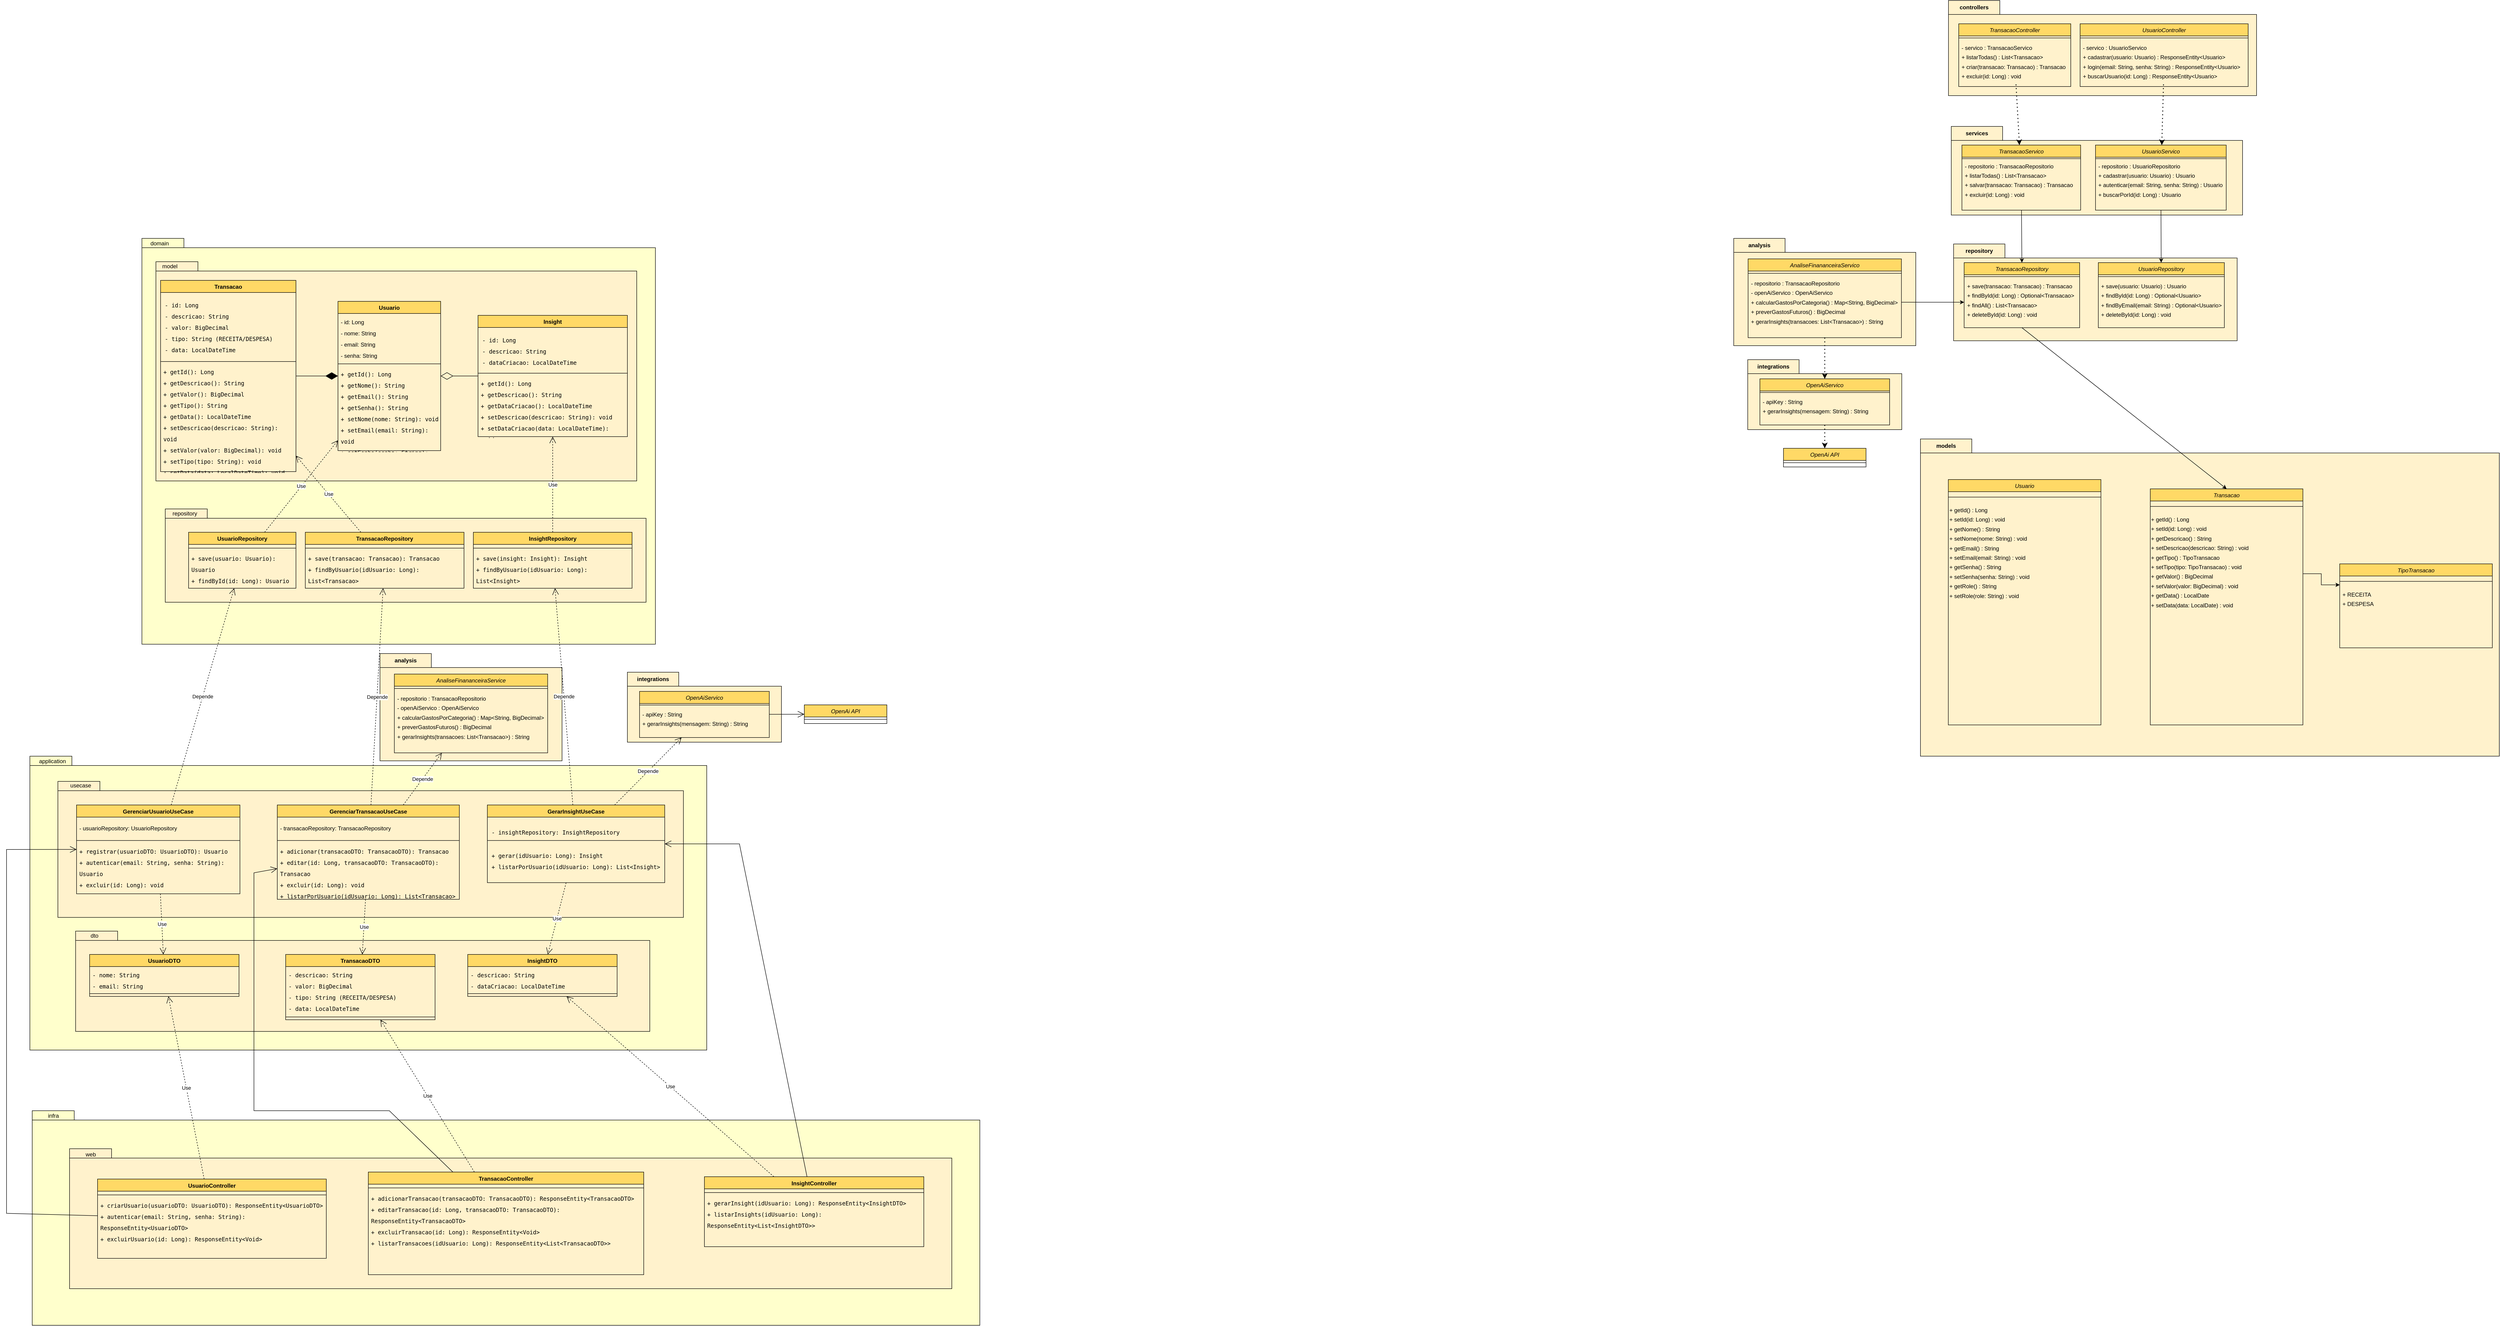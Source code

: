 <mxfile version="26.1.1">
  <diagram id="C5RBs43oDa-KdzZeNtuy" name="Page-1">
    <mxGraphModel dx="7447" dy="4029" grid="1" gridSize="10" guides="1" tooltips="1" connect="1" arrows="1" fold="1" page="1" pageScale="1" pageWidth="827" pageHeight="1169" math="0" shadow="0">
      <root>
        <mxCell id="WIyWlLk6GJQsqaUBKTNV-0" />
        <mxCell id="WIyWlLk6GJQsqaUBKTNV-1" parent="WIyWlLk6GJQsqaUBKTNV-0" />
        <mxCell id="1cTptB84JzzXmHVM3gCm-0" value="analysis" style="shape=folder;fontStyle=1;tabWidth=110;tabHeight=30;tabPosition=left;html=1;boundedLbl=1;labelInHeader=1;container=1;collapsible=0;whiteSpace=wrap;fillColor=#FFF2CC;" parent="WIyWlLk6GJQsqaUBKTNV-1" vertex="1">
          <mxGeometry x="-490" y="-390" width="390" height="230" as="geometry" />
        </mxCell>
        <mxCell id="1cTptB84JzzXmHVM3gCm-1" value="" style="html=1;strokeColor=none;resizeWidth=1;resizeHeight=1;fillColor=none;part=1;connectable=0;allowArrows=0;deletable=0;whiteSpace=wrap;" parent="1cTptB84JzzXmHVM3gCm-0" vertex="1">
          <mxGeometry width="307.895" height="85.638" relative="1" as="geometry">
            <mxPoint y="30" as="offset" />
          </mxGeometry>
        </mxCell>
        <mxCell id="1cTptB84JzzXmHVM3gCm-2" value="AnaliseFinananceiraServico" style="swimlane;fontStyle=2;align=center;verticalAlign=top;childLayout=stackLayout;horizontal=1;startSize=26;horizontalStack=0;resizeParent=1;resizeLast=0;collapsible=1;marginBottom=0;rounded=0;shadow=0;strokeWidth=1;fillColor=#FFD966;" parent="1cTptB84JzzXmHVM3gCm-0" vertex="1">
          <mxGeometry x="30.788" y="44.003" width="328.417" height="168.83" as="geometry">
            <mxRectangle x="230" y="140" width="160" height="26" as="alternateBounds" />
          </mxGeometry>
        </mxCell>
        <mxCell id="1cTptB84JzzXmHVM3gCm-6" value="" style="line;html=1;strokeWidth=1;align=left;verticalAlign=middle;spacingTop=-1;spacingLeft=3;spacingRight=3;rotatable=0;labelPosition=right;points=[];portConstraint=eastwest;" parent="1cTptB84JzzXmHVM3gCm-2" vertex="1">
          <mxGeometry y="26" width="328.417" height="9.787" as="geometry" />
        </mxCell>
        <mxCell id="1cTptB84JzzXmHVM3gCm-7" value="&lt;div style=&quot;line-height: 170%;&quot;&gt;- repositorio : TransacaoRepositorio&lt;br&gt;- openAiServico : OpenAiServico&lt;br&gt;+ calcularGastosPorCategoria() : Map&amp;lt;String, BigDecimal&amp;gt;&lt;br&gt;+ preverGastosFuturos() : BigDecimal&lt;br&gt;+ gerarInsights(transacoes: List&amp;lt;Transacao&amp;gt;) : String&lt;/div&gt;" style="text;align=left;verticalAlign=top;spacingLeft=4;spacingRight=4;overflow=hidden;rotatable=0;points=[[0,0.5],[1,0.5]];portConstraint=eastwest;html=1;" parent="1cTptB84JzzXmHVM3gCm-2" vertex="1">
          <mxGeometry y="35.787" width="328.417" height="114.21" as="geometry" />
        </mxCell>
        <mxCell id="1cTptB84JzzXmHVM3gCm-8" value="controllers" style="shape=folder;fontStyle=1;tabWidth=110;tabHeight=30;tabPosition=left;html=1;boundedLbl=1;labelInHeader=1;container=1;collapsible=0;whiteSpace=wrap;fillColor=#FFF2CC;" parent="WIyWlLk6GJQsqaUBKTNV-1" vertex="1">
          <mxGeometry x="-30" y="-900" width="659.999" height="204.0" as="geometry" />
        </mxCell>
        <mxCell id="1cTptB84JzzXmHVM3gCm-9" value="" style="html=1;strokeColor=none;resizeWidth=1;resizeHeight=1;fillColor=none;part=1;connectable=0;allowArrows=0;deletable=0;whiteSpace=wrap;" parent="1cTptB84JzzXmHVM3gCm-8" vertex="1">
          <mxGeometry width="225.0" height="75.957" relative="1" as="geometry">
            <mxPoint y="30" as="offset" />
          </mxGeometry>
        </mxCell>
        <mxCell id="1cTptB84JzzXmHVM3gCm-98" value="UsuarioController" style="swimlane;fontStyle=2;align=center;verticalAlign=top;childLayout=stackLayout;horizontal=1;startSize=26;horizontalStack=0;resizeParent=1;resizeLast=0;collapsible=1;marginBottom=0;rounded=0;shadow=0;strokeWidth=1;fillColor=#FFD966;" parent="1cTptB84JzzXmHVM3gCm-8" vertex="1">
          <mxGeometry x="281.999" y="50.0" width="360" height="134.52" as="geometry">
            <mxRectangle x="230" y="140" width="160" height="26" as="alternateBounds" />
          </mxGeometry>
        </mxCell>
        <mxCell id="1cTptB84JzzXmHVM3gCm-99" value="" style="line;html=1;strokeWidth=1;align=left;verticalAlign=middle;spacingTop=-1;spacingLeft=3;spacingRight=3;rotatable=0;labelPosition=right;points=[];portConstraint=eastwest;" parent="1cTptB84JzzXmHVM3gCm-98" vertex="1">
          <mxGeometry y="26" width="360" height="8.681" as="geometry" />
        </mxCell>
        <mxCell id="1cTptB84JzzXmHVM3gCm-100" value="&lt;div style=&quot;line-height: 170%;&quot;&gt;&lt;div style=&quot;line-height: 170%;&quot;&gt;- servico : UsuarioServico&lt;/div&gt;&lt;div style=&quot;line-height: 170%;&quot;&gt;+ cadastrar(usuario: Usuario) : ResponseEntity&amp;lt;Usuario&amp;gt;&lt;/div&gt;&lt;div style=&quot;line-height: 170%;&quot;&gt;+ login(email: String, senha: String) : ResponseEntity&amp;lt;Usuario&amp;gt;&lt;/div&gt;&lt;div style=&quot;line-height: 170%;&quot;&gt;+ buscarUsuario(id: Long) : ResponseEntity&amp;lt;Usuario&amp;gt;&lt;/div&gt;&lt;div&gt;&lt;br&gt;&lt;/div&gt;&lt;/div&gt;" style="text;align=left;verticalAlign=top;spacingLeft=4;spacingRight=4;overflow=hidden;rotatable=0;points=[[0,0.5],[1,0.5]];portConstraint=eastwest;html=1;" parent="1cTptB84JzzXmHVM3gCm-98" vertex="1">
          <mxGeometry y="34.681" width="360" height="95.32" as="geometry" />
        </mxCell>
        <mxCell id="1cTptB84JzzXmHVM3gCm-10" value="TransacaoController" style="swimlane;fontStyle=2;align=center;verticalAlign=top;childLayout=stackLayout;horizontal=1;startSize=26;horizontalStack=0;resizeParent=1;resizeLast=0;collapsible=1;marginBottom=0;rounded=0;shadow=0;strokeWidth=1;fillColor=#FFD966;" parent="1cTptB84JzzXmHVM3gCm-8" vertex="1">
          <mxGeometry x="21.999" y="50" width="239.995" height="134.52" as="geometry">
            <mxRectangle x="230" y="140" width="160" height="26" as="alternateBounds" />
          </mxGeometry>
        </mxCell>
        <mxCell id="1cTptB84JzzXmHVM3gCm-14" value="" style="line;html=1;strokeWidth=1;align=left;verticalAlign=middle;spacingTop=-1;spacingLeft=3;spacingRight=3;rotatable=0;labelPosition=right;points=[];portConstraint=eastwest;" parent="1cTptB84JzzXmHVM3gCm-10" vertex="1">
          <mxGeometry y="26" width="239.995" height="8.681" as="geometry" />
        </mxCell>
        <mxCell id="1cTptB84JzzXmHVM3gCm-15" value="&lt;div style=&quot;line-height: 170%;&quot;&gt;- servico : TransacaoServico&lt;br&gt;+ listarTodas() : List&amp;lt;Transacao&amp;gt;&lt;br&gt;+ criar(transacao: Transacao) : Transacao&lt;br&gt;+ excluir(id: Long) : void&lt;/div&gt;" style="text;align=left;verticalAlign=top;spacingLeft=4;spacingRight=4;overflow=hidden;rotatable=0;points=[[0,0.5],[1,0.5]];portConstraint=eastwest;html=1;" parent="1cTptB84JzzXmHVM3gCm-10" vertex="1">
          <mxGeometry y="34.681" width="239.995" height="95.32" as="geometry" />
        </mxCell>
        <mxCell id="1cTptB84JzzXmHVM3gCm-16" value="integrations" style="shape=folder;fontStyle=1;tabWidth=110;tabHeight=30;tabPosition=left;html=1;boundedLbl=1;labelInHeader=1;container=1;collapsible=0;whiteSpace=wrap;fillColor=#FFF2CC;" parent="WIyWlLk6GJQsqaUBKTNV-1" vertex="1">
          <mxGeometry x="-460" y="-130" width="330" height="150" as="geometry" />
        </mxCell>
        <mxCell id="1cTptB84JzzXmHVM3gCm-17" value="" style="html=1;strokeColor=none;resizeWidth=1;resizeHeight=1;fillColor=none;part=1;connectable=0;allowArrows=0;deletable=0;whiteSpace=wrap;" parent="1cTptB84JzzXmHVM3gCm-16" vertex="1">
          <mxGeometry width="260.526" height="55.851" relative="1" as="geometry">
            <mxPoint y="30" as="offset" />
          </mxGeometry>
        </mxCell>
        <mxCell id="1cTptB84JzzXmHVM3gCm-18" value="OpenAiServico" style="swimlane;fontStyle=2;align=center;verticalAlign=top;childLayout=stackLayout;horizontal=1;startSize=26;horizontalStack=0;resizeParent=1;resizeLast=0;collapsible=1;marginBottom=0;rounded=0;shadow=0;strokeWidth=1;fillColor=#FFD966;" parent="1cTptB84JzzXmHVM3gCm-16" vertex="1">
          <mxGeometry x="26.05" y="41.13" width="277.89" height="98.87" as="geometry">
            <mxRectangle x="230" y="140" width="160" height="26" as="alternateBounds" />
          </mxGeometry>
        </mxCell>
        <mxCell id="1cTptB84JzzXmHVM3gCm-22" value="" style="line;html=1;strokeWidth=1;align=left;verticalAlign=middle;spacingTop=-1;spacingLeft=3;spacingRight=3;rotatable=0;labelPosition=right;points=[];portConstraint=eastwest;" parent="1cTptB84JzzXmHVM3gCm-18" vertex="1">
          <mxGeometry y="26" width="277.89" height="6.383" as="geometry" />
        </mxCell>
        <mxCell id="1cTptB84JzzXmHVM3gCm-23" value="&lt;div style=&quot;line-height: 170%;&quot;&gt;- apiKey : String&lt;br&gt;+ gerarInsights(mensagem: String) : String&lt;/div&gt;" style="text;align=left;verticalAlign=top;spacingLeft=4;spacingRight=4;overflow=hidden;rotatable=0;points=[[0,0.5],[1,0.5]];portConstraint=eastwest;html=1;" parent="1cTptB84JzzXmHVM3gCm-18" vertex="1">
          <mxGeometry y="32.383" width="277.89" height="47.62" as="geometry" />
        </mxCell>
        <mxCell id="1cTptB84JzzXmHVM3gCm-24" value="models" style="shape=folder;fontStyle=1;tabWidth=110;tabHeight=30;tabPosition=left;html=1;boundedLbl=1;labelInHeader=1;container=1;collapsible=0;whiteSpace=wrap;fillColor=#FFF2CC;" parent="WIyWlLk6GJQsqaUBKTNV-1" vertex="1">
          <mxGeometry x="-90" y="40" width="1240" height="680" as="geometry" />
        </mxCell>
        <mxCell id="1cTptB84JzzXmHVM3gCm-25" value="" style="html=1;strokeColor=none;resizeWidth=1;resizeHeight=1;fillColor=none;part=1;connectable=0;allowArrows=0;deletable=0;whiteSpace=wrap;" parent="1cTptB84JzzXmHVM3gCm-24" vertex="1">
          <mxGeometry width="671.367" height="202.144" relative="1" as="geometry">
            <mxPoint y="30" as="offset" />
          </mxGeometry>
        </mxCell>
        <mxCell id="1cTptB84JzzXmHVM3gCm-26" value="Transacao" style="swimlane;fontStyle=2;align=center;verticalAlign=top;childLayout=stackLayout;horizontal=1;startSize=26;horizontalStack=0;resizeParent=1;resizeLast=0;collapsible=1;marginBottom=0;rounded=0;shadow=0;strokeWidth=1;fillColor=#FFD966;" parent="1cTptB84JzzXmHVM3gCm-24" vertex="1">
          <mxGeometry x="492.336" y="107.02" width="326.941" height="505.96" as="geometry">
            <mxRectangle x="230" y="140" width="160" height="26" as="alternateBounds" />
          </mxGeometry>
        </mxCell>
        <mxCell id="1cTptB84JzzXmHVM3gCm-30" value="" style="line;html=1;strokeWidth=1;align=left;verticalAlign=middle;spacingTop=-1;spacingLeft=3;spacingRight=3;rotatable=0;labelPosition=right;points=[];portConstraint=eastwest;" parent="1cTptB84JzzXmHVM3gCm-26" vertex="1">
          <mxGeometry y="26" width="326.941" height="23.102" as="geometry" />
        </mxCell>
        <mxCell id="1cTptB84JzzXmHVM3gCm-81" value="&lt;div style=&quot;line-height: 170%;&quot;&gt;+ getId() : Long&lt;br&gt;+ setId(id: Long) : void&lt;br&gt;+ getDescricao() : String&lt;br&gt;+ setDescricao(descricao: String) : void&lt;br&gt;+ getTipo() : TipoTransacao&lt;br&gt;+ setTipo(tipo: TipoTransacao) : void&lt;br&gt;+ getValor() : BigDecimal&lt;br&gt;+ setValor(valor: BigDecimal) : void&lt;br&gt;+ getData() : LocalDate&lt;br&gt;+ setData(data: LocalDate) : void&lt;/div&gt;" style="text;whiteSpace=wrap;html=1;" parent="1cTptB84JzzXmHVM3gCm-26" vertex="1">
          <mxGeometry y="49.102" width="326.941" height="265.627" as="geometry" />
        </mxCell>
        <mxCell id="1cTptB84JzzXmHVM3gCm-32" value="TipoTransacao" style="swimlane;fontStyle=2;align=center;verticalAlign=top;childLayout=stackLayout;horizontal=1;startSize=26;horizontalStack=0;resizeParent=1;resizeLast=0;collapsible=1;marginBottom=0;rounded=0;shadow=0;strokeWidth=1;fillColor=#FFD966;" parent="1cTptB84JzzXmHVM3gCm-24" vertex="1">
          <mxGeometry x="898.14" y="267.752" width="326.941" height="180.002" as="geometry">
            <mxRectangle x="230" y="140" width="160" height="26" as="alternateBounds" />
          </mxGeometry>
        </mxCell>
        <mxCell id="1cTptB84JzzXmHVM3gCm-36" value="" style="line;html=1;strokeWidth=1;align=left;verticalAlign=middle;spacingTop=-1;spacingLeft=3;spacingRight=3;rotatable=0;labelPosition=right;points=[];portConstraint=eastwest;" parent="1cTptB84JzzXmHVM3gCm-32" vertex="1">
          <mxGeometry y="26" width="326.941" height="23.102" as="geometry" />
        </mxCell>
        <mxCell id="1cTptB84JzzXmHVM3gCm-37" value="&lt;div style=&quot;line-height: 170%;&quot;&gt;+ RECEITA&lt;br&gt;+ DESPESA&lt;/div&gt;" style="text;align=left;verticalAlign=top;spacingLeft=4;spacingRight=4;overflow=hidden;rotatable=0;points=[[0,0.5],[1,0.5]];portConstraint=eastwest;html=1;" parent="1cTptB84JzzXmHVM3gCm-32" vertex="1">
          <mxGeometry y="49.102" width="326.941" height="104.9" as="geometry" />
        </mxCell>
        <mxCell id="1cTptB84JzzXmHVM3gCm-84" style="edgeStyle=orthogonalEdgeStyle;rounded=0;orthogonalLoop=1;jettySize=auto;html=1;entryX=0;entryY=0.25;entryDx=0;entryDy=0;" parent="1cTptB84JzzXmHVM3gCm-24" source="1cTptB84JzzXmHVM3gCm-81" target="1cTptB84JzzXmHVM3gCm-32" edge="1">
          <mxGeometry relative="1" as="geometry">
            <mxPoint x="497.794" y="164.105" as="targetPoint" />
          </mxGeometry>
        </mxCell>
        <mxCell id="1cTptB84JzzXmHVM3gCm-86" value="Usuario" style="swimlane;fontStyle=2;align=center;verticalAlign=top;childLayout=stackLayout;horizontal=1;startSize=26;horizontalStack=0;resizeParent=1;resizeLast=0;collapsible=1;marginBottom=0;rounded=0;shadow=0;strokeWidth=1;fillColor=#FFD966;" parent="1cTptB84JzzXmHVM3gCm-24" vertex="1">
          <mxGeometry x="59.677" y="87.02" width="326.94" height="525.96" as="geometry">
            <mxRectangle x="230" y="140" width="160" height="26" as="alternateBounds" />
          </mxGeometry>
        </mxCell>
        <mxCell id="1cTptB84JzzXmHVM3gCm-87" value="" style="line;html=1;strokeWidth=1;align=left;verticalAlign=middle;spacingTop=-1;spacingLeft=3;spacingRight=3;rotatable=0;labelPosition=right;points=[];portConstraint=eastwest;" parent="1cTptB84JzzXmHVM3gCm-86" vertex="1">
          <mxGeometry y="26" width="326.94" height="23.102" as="geometry" />
        </mxCell>
        <mxCell id="1cTptB84JzzXmHVM3gCm-88" value="&lt;div style=&quot;line-height: 170%;&quot;&gt;&lt;div style=&quot;line-height: 170%;&quot;&gt;+ getId() : Long&lt;/div&gt;&lt;div style=&quot;line-height: 170%;&quot;&gt;+ setId(id: Long) : void&lt;/div&gt;&lt;div style=&quot;line-height: 170%;&quot;&gt;+ getNome() : String&lt;/div&gt;&lt;div style=&quot;line-height: 170%;&quot;&gt;+ setNome(nome: String) : void&lt;/div&gt;&lt;div style=&quot;line-height: 170%;&quot;&gt;+ getEmail() : String&lt;/div&gt;&lt;div style=&quot;line-height: 170%;&quot;&gt;+ setEmail(email: String) : void&lt;/div&gt;&lt;div style=&quot;line-height: 170%;&quot;&gt;+ getSenha() : String&lt;/div&gt;&lt;div style=&quot;line-height: 170%;&quot;&gt;+ setSenha(senha: String) : void&lt;/div&gt;&lt;div style=&quot;line-height: 170%;&quot;&gt;+ getRole() : String&lt;/div&gt;&lt;div style=&quot;line-height: 170%;&quot;&gt;+ setRole(role: String) : void&lt;/div&gt;&lt;div&gt;&lt;br&gt;&lt;/div&gt;&lt;/div&gt;" style="text;whiteSpace=wrap;html=1;" parent="1cTptB84JzzXmHVM3gCm-86" vertex="1">
          <mxGeometry y="49.102" width="326.94" height="264" as="geometry" />
        </mxCell>
        <mxCell id="1cTptB84JzzXmHVM3gCm-38" value="repository" style="shape=folder;fontStyle=1;tabWidth=110;tabHeight=30;tabPosition=left;html=1;boundedLbl=1;labelInHeader=1;container=1;collapsible=0;whiteSpace=wrap;fillColor=#FFF2CC;" parent="WIyWlLk6GJQsqaUBKTNV-1" vertex="1">
          <mxGeometry x="-19" y="-378" width="607.43" height="207.44" as="geometry" />
        </mxCell>
        <mxCell id="1cTptB84JzzXmHVM3gCm-39" value="" style="html=1;strokeColor=none;resizeWidth=1;resizeHeight=1;fillColor=none;part=1;connectable=0;allowArrows=0;deletable=0;whiteSpace=wrap;" parent="1cTptB84JzzXmHVM3gCm-38" vertex="1">
          <mxGeometry width="225.789" height="70.745" relative="1" as="geometry">
            <mxPoint y="30" as="offset" />
          </mxGeometry>
        </mxCell>
        <mxCell id="1cTptB84JzzXmHVM3gCm-40" value="TransacaoRepository" style="swimlane;fontStyle=2;align=center;verticalAlign=top;childLayout=stackLayout;horizontal=1;startSize=26;horizontalStack=0;resizeParent=1;resizeLast=0;collapsible=1;marginBottom=0;rounded=0;shadow=0;strokeWidth=1;fillColor=#FFD966;" parent="1cTptB84JzzXmHVM3gCm-38" vertex="1">
          <mxGeometry x="22.57" y="40" width="247.43" height="139.44" as="geometry">
            <mxRectangle x="230" y="140" width="160" height="26" as="alternateBounds" />
          </mxGeometry>
        </mxCell>
        <mxCell id="1cTptB84JzzXmHVM3gCm-44" value="" style="line;html=1;strokeWidth=1;align=left;verticalAlign=middle;spacingTop=-1;spacingLeft=3;spacingRight=3;rotatable=0;labelPosition=right;points=[];portConstraint=eastwest;" parent="1cTptB84JzzXmHVM3gCm-40" vertex="1">
          <mxGeometry y="26" width="247.43" height="8.085" as="geometry" />
        </mxCell>
        <mxCell id="1cTptB84JzzXmHVM3gCm-45" value="&lt;div style=&quot;line-height: 170%;&quot;&gt;+ save(transacao: Transacao) : Transacao&lt;br&gt;+ findById(id: Long) : Optional&amp;lt;Transacao&amp;gt;&lt;br&gt;+ findAll() : List&amp;lt;Transacao&amp;gt;&lt;br&gt;+ deleteById(id: Long) : void&lt;/div&gt;" style="text;align=left;verticalAlign=top;spacingLeft=4;spacingRight=4;overflow=hidden;rotatable=0;points=[[0,0.5],[1,0.5]];portConstraint=eastwest;html=1;" parent="1cTptB84JzzXmHVM3gCm-40" vertex="1">
          <mxGeometry y="34.085" width="247.43" height="101.692" as="geometry" />
        </mxCell>
        <mxCell id="1cTptB84JzzXmHVM3gCm-90" value="UsuarioRepository" style="swimlane;fontStyle=2;align=center;verticalAlign=top;childLayout=stackLayout;horizontal=1;startSize=26;horizontalStack=0;resizeParent=1;resizeLast=0;collapsible=1;marginBottom=0;rounded=0;shadow=0;strokeWidth=1;fillColor=#FFD966;" parent="1cTptB84JzzXmHVM3gCm-38" vertex="1">
          <mxGeometry x="310" y="40" width="270" height="139.44" as="geometry">
            <mxRectangle x="230" y="140" width="160" height="26" as="alternateBounds" />
          </mxGeometry>
        </mxCell>
        <mxCell id="1cTptB84JzzXmHVM3gCm-91" value="" style="line;html=1;strokeWidth=1;align=left;verticalAlign=middle;spacingTop=-1;spacingLeft=3;spacingRight=3;rotatable=0;labelPosition=right;points=[];portConstraint=eastwest;" parent="1cTptB84JzzXmHVM3gCm-90" vertex="1">
          <mxGeometry y="26" width="270" height="8.085" as="geometry" />
        </mxCell>
        <mxCell id="1cTptB84JzzXmHVM3gCm-92" value="&lt;div style=&quot;line-height: 170%;&quot;&gt;&lt;div style=&quot;line-height: 170%;&quot;&gt;+ save(usuario: Usuario) : Usuario&lt;/div&gt;&lt;div style=&quot;line-height: 170%;&quot;&gt;+ findById(id: Long) : Optional&amp;lt;Usuario&amp;gt;&lt;/div&gt;&lt;div style=&quot;line-height: 170%;&quot;&gt;+ findByEmail(email: String) : Optional&amp;lt;Usuario&amp;gt;&lt;/div&gt;&lt;div style=&quot;line-height: 170%;&quot;&gt;+ deleteById(id: Long) : void&lt;/div&gt;&lt;div&gt;&lt;br&gt;&lt;/div&gt;&lt;/div&gt;" style="text;align=left;verticalAlign=top;spacingLeft=4;spacingRight=4;overflow=hidden;rotatable=0;points=[[0,0.5],[1,0.5]];portConstraint=eastwest;html=1;" parent="1cTptB84JzzXmHVM3gCm-90" vertex="1">
          <mxGeometry y="34.085" width="270" height="101.692" as="geometry" />
        </mxCell>
        <mxCell id="1cTptB84JzzXmHVM3gCm-46" value="services" style="shape=folder;fontStyle=1;tabWidth=110;tabHeight=30;tabPosition=left;html=1;boundedLbl=1;labelInHeader=1;container=1;collapsible=0;whiteSpace=wrap;fillColor=#FFF2CC;" parent="WIyWlLk6GJQsqaUBKTNV-1" vertex="1">
          <mxGeometry x="-24" y="-630" width="624" height="190" as="geometry" />
        </mxCell>
        <mxCell id="1cTptB84JzzXmHVM3gCm-47" value="" style="html=1;strokeColor=none;resizeWidth=1;resizeHeight=1;fillColor=none;part=1;connectable=0;allowArrows=0;deletable=0;whiteSpace=wrap;" parent="1cTptB84JzzXmHVM3gCm-46" vertex="1">
          <mxGeometry width="236.842" height="55.467" relative="1" as="geometry">
            <mxPoint y="30" as="offset" />
          </mxGeometry>
        </mxCell>
        <mxCell id="1cTptB84JzzXmHVM3gCm-48" value="TransacaoServico" style="swimlane;fontStyle=2;align=center;verticalAlign=top;childLayout=stackLayout;horizontal=1;startSize=26;horizontalStack=0;resizeParent=1;resizeLast=0;collapsible=1;marginBottom=0;rounded=0;shadow=0;strokeWidth=1;fillColor=#FFD966;" parent="1cTptB84JzzXmHVM3gCm-46" vertex="1">
          <mxGeometry x="22.84" y="40" width="254.32" height="139.457" as="geometry">
            <mxRectangle x="230" y="140" width="160" height="26" as="alternateBounds" />
          </mxGeometry>
        </mxCell>
        <mxCell id="1cTptB84JzzXmHVM3gCm-52" value="" style="line;html=1;strokeWidth=1;align=left;verticalAlign=middle;spacingTop=-1;spacingLeft=3;spacingRight=3;rotatable=0;labelPosition=right;points=[];portConstraint=eastwest;" parent="1cTptB84JzzXmHVM3gCm-48" vertex="1">
          <mxGeometry y="26" width="254.32" height="6.339" as="geometry" />
        </mxCell>
        <mxCell id="1cTptB84JzzXmHVM3gCm-53" value="&lt;div style=&quot;line-height: 170%;&quot;&gt;&lt;div style=&quot;line-height: 170%;&quot;&gt;- repositorio : TransacaoRepositorio&lt;/div&gt;&lt;div style=&quot;line-height: 170%;&quot;&gt;+ listarTodas() : List&amp;lt;Transacao&amp;gt;&lt;/div&gt;&lt;div style=&quot;line-height: 170%;&quot;&gt;+ salvar(transacao: Transacao) : Transacao&lt;/div&gt;&lt;div style=&quot;line-height: 170%;&quot;&gt;+ excluir(id: Long) : void&lt;/div&gt;&lt;div&gt;&lt;br&gt;&lt;/div&gt;&lt;/div&gt;" style="text;align=left;verticalAlign=middle;spacingLeft=4;spacingRight=4;overflow=hidden;rotatable=0;points=[[0,0.5],[1,0.5]];portConstraint=eastwest;spacingTop=0;spacing=2;labelBackgroundColor=none;labelBorderColor=none;textShadow=0;spacingBottom=0;fillColor=none;fontSize=12;html=1;" parent="1cTptB84JzzXmHVM3gCm-48" vertex="1">
          <mxGeometry y="32.339" width="254.32" height="107.118" as="geometry" />
        </mxCell>
        <mxCell id="1cTptB84JzzXmHVM3gCm-94" value="UsuarioServico" style="swimlane;fontStyle=2;align=center;verticalAlign=top;childLayout=stackLayout;horizontal=1;startSize=26;horizontalStack=0;resizeParent=1;resizeLast=0;collapsible=1;marginBottom=0;rounded=0;shadow=0;strokeWidth=1;fillColor=#FFD966;" parent="1cTptB84JzzXmHVM3gCm-46" vertex="1">
          <mxGeometry x="309" y="40" width="280" height="139.46" as="geometry">
            <mxRectangle x="230" y="140" width="160" height="26" as="alternateBounds" />
          </mxGeometry>
        </mxCell>
        <mxCell id="1cTptB84JzzXmHVM3gCm-95" value="" style="line;html=1;strokeWidth=1;align=left;verticalAlign=middle;spacingTop=-1;spacingLeft=3;spacingRight=3;rotatable=0;labelPosition=right;points=[];portConstraint=eastwest;" parent="1cTptB84JzzXmHVM3gCm-94" vertex="1">
          <mxGeometry y="26" width="280" height="6.339" as="geometry" />
        </mxCell>
        <mxCell id="1cTptB84JzzXmHVM3gCm-96" value="&lt;div style=&quot;line-height: 170%;&quot;&gt;&lt;div style=&quot;line-height: 170%;&quot;&gt;&lt;div style=&quot;line-height: 170%;&quot;&gt;- repositorio : UsuarioRepositorio&lt;/div&gt;&lt;div style=&quot;line-height: 170%;&quot;&gt;+ cadastrar(usuario: Usuario) : Usuario&lt;/div&gt;&lt;div style=&quot;line-height: 170%;&quot;&gt;+ autenticar(email: String, senha: String) : Usuario&lt;/div&gt;&lt;div style=&quot;line-height: 170%;&quot;&gt;+ buscarPorId(id: Long) : Usuario&lt;/div&gt;&lt;div&gt;&lt;br&gt;&lt;/div&gt;&lt;/div&gt;&lt;/div&gt;" style="text;align=left;verticalAlign=middle;spacingLeft=4;spacingRight=4;overflow=hidden;rotatable=0;points=[[0,0.5],[1,0.5]];portConstraint=eastwest;spacingTop=0;spacing=2;labelBackgroundColor=none;labelBorderColor=none;textShadow=0;spacingBottom=0;fillColor=none;fontSize=12;html=1;" parent="1cTptB84JzzXmHVM3gCm-94" vertex="1">
          <mxGeometry y="32.339" width="280" height="107.118" as="geometry" />
        </mxCell>
        <mxCell id="1cTptB84JzzXmHVM3gCm-62" value="" style="endArrow=classic;html=1;rounded=0;entryX=0.5;entryY=0;entryDx=0;entryDy=0;" parent="WIyWlLk6GJQsqaUBKTNV-1" source="1cTptB84JzzXmHVM3gCm-53" target="1cTptB84JzzXmHVM3gCm-40" edge="1">
          <mxGeometry width="50" height="50" relative="1" as="geometry">
            <mxPoint x="266.578" y="-288.093" as="sourcePoint" />
            <mxPoint x="177.42" y="-256.284" as="targetPoint" />
          </mxGeometry>
        </mxCell>
        <mxCell id="1cTptB84JzzXmHVM3gCm-64" value="" style="endArrow=classic;dashed=1;html=1;dashPattern=1 3;strokeWidth=2;rounded=0;" parent="WIyWlLk6GJQsqaUBKTNV-1" source="1cTptB84JzzXmHVM3gCm-15" target="1cTptB84JzzXmHVM3gCm-48" edge="1">
          <mxGeometry width="50" height="50" relative="1" as="geometry">
            <mxPoint x="300" y="-340" as="sourcePoint" />
            <mxPoint x="350" y="-390" as="targetPoint" />
          </mxGeometry>
        </mxCell>
        <mxCell id="1cTptB84JzzXmHVM3gCm-70" value="" style="endArrow=classic;html=1;rounded=0;exitX=0.5;exitY=1;exitDx=0;exitDy=0;entryX=0.5;entryY=0;entryDx=0;entryDy=0;" parent="WIyWlLk6GJQsqaUBKTNV-1" source="1cTptB84JzzXmHVM3gCm-40" target="1cTptB84JzzXmHVM3gCm-26" edge="1">
          <mxGeometry width="50" height="50" relative="1" as="geometry">
            <mxPoint x="190" y="-20" as="sourcePoint" />
            <mxPoint x="240" y="-70" as="targetPoint" />
          </mxGeometry>
        </mxCell>
        <mxCell id="1cTptB84JzzXmHVM3gCm-71" value="" style="endArrow=classic;html=1;rounded=0;exitX=1;exitY=0.5;exitDx=0;exitDy=0;entryX=0;entryY=0.5;entryDx=0;entryDy=0;" parent="WIyWlLk6GJQsqaUBKTNV-1" source="1cTptB84JzzXmHVM3gCm-7" target="1cTptB84JzzXmHVM3gCm-45" edge="1">
          <mxGeometry width="50" height="50" relative="1" as="geometry">
            <mxPoint x="-126.58" y="-256.284" as="sourcePoint" />
            <mxPoint x="0.578" y="-256.284" as="targetPoint" />
          </mxGeometry>
        </mxCell>
        <mxCell id="1cTptB84JzzXmHVM3gCm-72" value="" style="endArrow=classic;dashed=1;html=1;dashPattern=1 3;strokeWidth=2;rounded=0;exitX=0.5;exitY=1;exitDx=0;exitDy=0;entryX=0.5;entryY=0;entryDx=0;entryDy=0;" parent="WIyWlLk6GJQsqaUBKTNV-1" source="1cTptB84JzzXmHVM3gCm-2" target="1cTptB84JzzXmHVM3gCm-18" edge="1">
          <mxGeometry width="50" height="50" relative="1" as="geometry">
            <mxPoint x="-180" y="-80" as="sourcePoint" />
            <mxPoint x="-180" y="51" as="targetPoint" />
          </mxGeometry>
        </mxCell>
        <mxCell id="1cTptB84JzzXmHVM3gCm-73" value="OpenAi API" style="swimlane;fontStyle=2;align=center;verticalAlign=top;childLayout=stackLayout;horizontal=1;startSize=26;horizontalStack=0;resizeParent=1;resizeLast=0;collapsible=1;marginBottom=0;rounded=0;shadow=0;strokeWidth=1;fillColor=#FFD966;" parent="WIyWlLk6GJQsqaUBKTNV-1" vertex="1">
          <mxGeometry x="-383.43" y="60" width="176.84" height="40" as="geometry">
            <mxRectangle x="230" y="140" width="160" height="26" as="alternateBounds" />
          </mxGeometry>
        </mxCell>
        <mxCell id="1cTptB84JzzXmHVM3gCm-77" value="" style="line;html=1;strokeWidth=1;align=left;verticalAlign=middle;spacingTop=-1;spacingLeft=3;spacingRight=3;rotatable=0;labelPosition=right;points=[];portConstraint=eastwest;" parent="1cTptB84JzzXmHVM3gCm-73" vertex="1">
          <mxGeometry y="26" width="176.84" height="9.787" as="geometry" />
        </mxCell>
        <mxCell id="1cTptB84JzzXmHVM3gCm-79" value="" style="endArrow=classic;dashed=1;html=1;dashPattern=1 3;strokeWidth=2;rounded=0;exitX=0.5;exitY=1;exitDx=0;exitDy=0;entryX=0.5;entryY=0;entryDx=0;entryDy=0;" parent="WIyWlLk6GJQsqaUBKTNV-1" source="1cTptB84JzzXmHVM3gCm-18" target="1cTptB84JzzXmHVM3gCm-73" edge="1">
          <mxGeometry width="50" height="50" relative="1" as="geometry">
            <mxPoint x="-205" y="-151" as="sourcePoint" />
            <mxPoint x="-205" y="-30" as="targetPoint" />
          </mxGeometry>
        </mxCell>
        <mxCell id="1cTptB84JzzXmHVM3gCm-97" value="" style="endArrow=classic;html=1;rounded=0;" parent="WIyWlLk6GJQsqaUBKTNV-1" source="1cTptB84JzzXmHVM3gCm-96" target="1cTptB84JzzXmHVM3gCm-90" edge="1">
          <mxGeometry width="50" height="50" relative="1" as="geometry">
            <mxPoint x="390" y="-300" as="sourcePoint" />
            <mxPoint x="440" y="-350" as="targetPoint" />
          </mxGeometry>
        </mxCell>
        <mxCell id="1cTptB84JzzXmHVM3gCm-101" value="" style="endArrow=classic;dashed=1;html=1;dashPattern=1 3;strokeWidth=2;rounded=0;" parent="WIyWlLk6GJQsqaUBKTNV-1" source="1cTptB84JzzXmHVM3gCm-100" target="1cTptB84JzzXmHVM3gCm-94" edge="1">
          <mxGeometry width="50" height="50" relative="1" as="geometry">
            <mxPoint x="115" y="-690" as="sourcePoint" />
            <mxPoint x="130" y="-548" as="targetPoint" />
          </mxGeometry>
        </mxCell>
        <mxCell id="5WrRKkwtKEH5XO7ipjnT-20" value="" style="group" parent="WIyWlLk6GJQsqaUBKTNV-1" vertex="1" connectable="0">
          <mxGeometry x="-3930" y="-230" width="3220" height="1814" as="geometry" />
        </mxCell>
        <mxCell id="7jp_HMipScZkQKz6TcJ7-35" value="" style="group" vertex="1" connectable="0" parent="5WrRKkwtKEH5XO7ipjnT-20">
          <mxGeometry x="-210" y="880" width="1450" height="854" as="geometry" />
        </mxCell>
        <mxCell id="7jp_HMipScZkQKz6TcJ7-32" value="" style="shape=folder;fontStyle=1;spacingTop=10;tabWidth=90;tabHeight=20;tabPosition=left;html=1;whiteSpace=wrap;fillColor=#FFFFCC;" vertex="1" parent="7jp_HMipScZkQKz6TcJ7-35">
          <mxGeometry y="70" width="1450" height="630" as="geometry" />
        </mxCell>
        <mxCell id="7jp_HMipScZkQKz6TcJ7-33" value="" style="group" vertex="1" connectable="0" parent="7jp_HMipScZkQKz6TcJ7-35">
          <mxGeometry x="98" y="440" width="1230" height="220" as="geometry" />
        </mxCell>
        <mxCell id="7jp_HMipScZkQKz6TcJ7-0" value="" style="shape=folder;fontStyle=1;spacingTop=10;tabWidth=90;tabHeight=20;tabPosition=left;html=1;whiteSpace=wrap;fillColor=#FFF2CC;" vertex="1" parent="7jp_HMipScZkQKz6TcJ7-33">
          <mxGeometry y="5" width="1230" height="215" as="geometry" />
        </mxCell>
        <mxCell id="7jp_HMipScZkQKz6TcJ7-4" value="dto" style="text;html=1;align=center;verticalAlign=middle;resizable=0;points=[];autosize=1;strokeColor=none;fillColor=none;" vertex="1" parent="7jp_HMipScZkQKz6TcJ7-33">
          <mxGeometry x="20" width="40" height="30" as="geometry" />
        </mxCell>
        <mxCell id="7jp_HMipScZkQKz6TcJ7-5" value="UsuarioDTO" style="swimlane;fontStyle=1;align=center;verticalAlign=top;childLayout=stackLayout;horizontal=1;startSize=26;horizontalStack=0;resizeParent=1;resizeParentMax=0;resizeLast=0;collapsible=1;marginBottom=0;whiteSpace=wrap;html=1;fillColor=#FFD966;" vertex="1" parent="7jp_HMipScZkQKz6TcJ7-33">
          <mxGeometry x="30" y="55" width="320" height="90" as="geometry" />
        </mxCell>
        <mxCell id="7jp_HMipScZkQKz6TcJ7-6" value="&lt;div style=&quot;line-height: 200%;&quot;&gt;&lt;code data-end=&quot;3083&quot; data-start=&quot;3067&quot;&gt;- nome: String&lt;/code&gt;&lt;br&gt;&lt;code data-end=&quot;3104&quot; data-start=&quot;3087&quot;&gt;- email: String&lt;/code&gt;&lt;/div&gt;" style="text;strokeColor=none;fillColor=none;align=left;verticalAlign=top;spacingLeft=4;spacingRight=4;overflow=hidden;rotatable=0;points=[[0,0.5],[1,0.5]];portConstraint=eastwest;whiteSpace=wrap;html=1;" vertex="1" parent="7jp_HMipScZkQKz6TcJ7-5">
          <mxGeometry y="26" width="320" height="54" as="geometry" />
        </mxCell>
        <mxCell id="7jp_HMipScZkQKz6TcJ7-7" value="" style="line;strokeWidth=1;fillColor=none;align=left;verticalAlign=middle;spacingTop=-1;spacingLeft=3;spacingRight=3;rotatable=0;labelPosition=right;points=[];portConstraint=eastwest;strokeColor=inherit;" vertex="1" parent="7jp_HMipScZkQKz6TcJ7-5">
          <mxGeometry y="80" width="320" height="8" as="geometry" />
        </mxCell>
        <mxCell id="7jp_HMipScZkQKz6TcJ7-8" value="&lt;div style=&quot;line-height: 200%;&quot;&gt;&lt;br&gt;&lt;/div&gt;" style="text;strokeColor=none;fillColor=none;align=left;verticalAlign=top;spacingLeft=4;spacingRight=4;overflow=hidden;rotatable=0;points=[[0,0.5],[1,0.5]];portConstraint=eastwest;whiteSpace=wrap;html=1;" vertex="1" parent="7jp_HMipScZkQKz6TcJ7-5">
          <mxGeometry y="88" width="320" height="2" as="geometry" />
        </mxCell>
        <mxCell id="7jp_HMipScZkQKz6TcJ7-9" value="TransacaoDTO" style="swimlane;fontStyle=1;align=center;verticalAlign=top;childLayout=stackLayout;horizontal=1;startSize=26;horizontalStack=0;resizeParent=1;resizeParentMax=0;resizeLast=0;collapsible=1;marginBottom=0;whiteSpace=wrap;html=1;fillColor=#FFD966;" vertex="1" parent="7jp_HMipScZkQKz6TcJ7-33">
          <mxGeometry x="450" y="55" width="320" height="140" as="geometry" />
        </mxCell>
        <mxCell id="7jp_HMipScZkQKz6TcJ7-10" value="&lt;div style=&quot;line-height: 200%;&quot;&gt;&lt;code data-end=&quot;3210&quot; data-start=&quot;3189&quot;&gt;- descricao: String&lt;/code&gt;&lt;br&gt;&lt;code data-end=&quot;3235&quot; data-start=&quot;3214&quot;&gt;- valor: BigDecimal&lt;/code&gt;&lt;br&gt;&lt;code data-end=&quot;3273&quot; data-start=&quot;3239&quot;&gt;- tipo: String (RECEITA/DESPESA)&lt;/code&gt;&lt;br&gt;&lt;code data-end=&quot;3300&quot; data-start=&quot;3277&quot;&gt;- data: LocalDateTime&lt;/code&gt;&lt;/div&gt;" style="text;strokeColor=none;fillColor=none;align=left;verticalAlign=top;spacingLeft=4;spacingRight=4;overflow=hidden;rotatable=0;points=[[0,0.5],[1,0.5]];portConstraint=eastwest;whiteSpace=wrap;html=1;" vertex="1" parent="7jp_HMipScZkQKz6TcJ7-9">
          <mxGeometry y="26" width="320" height="104" as="geometry" />
        </mxCell>
        <mxCell id="7jp_HMipScZkQKz6TcJ7-11" value="" style="line;strokeWidth=1;fillColor=none;align=left;verticalAlign=middle;spacingTop=-1;spacingLeft=3;spacingRight=3;rotatable=0;labelPosition=right;points=[];portConstraint=eastwest;strokeColor=inherit;" vertex="1" parent="7jp_HMipScZkQKz6TcJ7-9">
          <mxGeometry y="130" width="320" height="8" as="geometry" />
        </mxCell>
        <mxCell id="7jp_HMipScZkQKz6TcJ7-12" value="&lt;div style=&quot;line-height: 200%;&quot;&gt;&lt;br&gt;&lt;/div&gt;" style="text;strokeColor=none;fillColor=none;align=left;verticalAlign=top;spacingLeft=4;spacingRight=4;overflow=hidden;rotatable=0;points=[[0,0.5],[1,0.5]];portConstraint=eastwest;whiteSpace=wrap;html=1;" vertex="1" parent="7jp_HMipScZkQKz6TcJ7-9">
          <mxGeometry y="138" width="320" height="2" as="geometry" />
        </mxCell>
        <mxCell id="7jp_HMipScZkQKz6TcJ7-13" value="InsightDTO" style="swimlane;fontStyle=1;align=center;verticalAlign=top;childLayout=stackLayout;horizontal=1;startSize=26;horizontalStack=0;resizeParent=1;resizeParentMax=0;resizeLast=0;collapsible=1;marginBottom=0;whiteSpace=wrap;html=1;fillColor=#FFD966;" vertex="1" parent="7jp_HMipScZkQKz6TcJ7-33">
          <mxGeometry x="840" y="55" width="320" height="90" as="geometry" />
        </mxCell>
        <mxCell id="7jp_HMipScZkQKz6TcJ7-14" value="&lt;div style=&quot;line-height: 200%;&quot;&gt;&lt;code data-end=&quot;3404&quot; data-start=&quot;3383&quot;&gt;- descricao: String&lt;/code&gt;&lt;br&gt;&lt;code data-end=&quot;3438&quot; data-start=&quot;3408&quot;&gt;- dataCriacao: LocalDateTime&lt;/code&gt;&lt;/div&gt;" style="text;strokeColor=none;fillColor=none;align=left;verticalAlign=top;spacingLeft=4;spacingRight=4;overflow=hidden;rotatable=0;points=[[0,0.5],[1,0.5]];portConstraint=eastwest;whiteSpace=wrap;html=1;" vertex="1" parent="7jp_HMipScZkQKz6TcJ7-13">
          <mxGeometry y="26" width="320" height="54" as="geometry" />
        </mxCell>
        <mxCell id="7jp_HMipScZkQKz6TcJ7-15" value="" style="line;strokeWidth=1;fillColor=none;align=left;verticalAlign=middle;spacingTop=-1;spacingLeft=3;spacingRight=3;rotatable=0;labelPosition=right;points=[];portConstraint=eastwest;strokeColor=inherit;" vertex="1" parent="7jp_HMipScZkQKz6TcJ7-13">
          <mxGeometry y="80" width="320" height="8" as="geometry" />
        </mxCell>
        <mxCell id="7jp_HMipScZkQKz6TcJ7-16" value="&lt;div style=&quot;line-height: 200%;&quot;&gt;&lt;br&gt;&lt;/div&gt;" style="text;strokeColor=none;fillColor=none;align=left;verticalAlign=top;spacingLeft=4;spacingRight=4;overflow=hidden;rotatable=0;points=[[0,0.5],[1,0.5]];portConstraint=eastwest;whiteSpace=wrap;html=1;" vertex="1" parent="7jp_HMipScZkQKz6TcJ7-13">
          <mxGeometry y="88" width="320" height="2" as="geometry" />
        </mxCell>
        <mxCell id="7jp_HMipScZkQKz6TcJ7-1" value="" style="group" vertex="1" connectable="0" parent="7jp_HMipScZkQKz6TcJ7-35">
          <mxGeometry x="60" y="124.002" width="1340" height="291.628" as="geometry" />
        </mxCell>
        <mxCell id="7jp_HMipScZkQKz6TcJ7-2" value="" style="group" vertex="1" connectable="0" parent="7jp_HMipScZkQKz6TcJ7-1">
          <mxGeometry width="1340" height="291.628" as="geometry" />
        </mxCell>
        <mxCell id="5WrRKkwtKEH5XO7ipjnT-111" value="" style="shape=folder;fontStyle=1;spacingTop=10;tabWidth=90;tabHeight=20;tabPosition=left;html=1;whiteSpace=wrap;fillColor=#FFF2CC;" parent="7jp_HMipScZkQKz6TcJ7-2" vertex="1">
          <mxGeometry width="1340" height="291.628" as="geometry" />
        </mxCell>
        <mxCell id="5WrRKkwtKEH5XO7ipjnT-112" value="usecase" style="text;strokeColor=none;align=center;fillColor=none;html=1;verticalAlign=middle;whiteSpace=wrap;rounded=0;" parent="7jp_HMipScZkQKz6TcJ7-2" vertex="1">
          <mxGeometry x="29" y="3.998" width="40" height="10" as="geometry" />
        </mxCell>
        <mxCell id="5WrRKkwtKEH5XO7ipjnT-104" value="GerarInsightUseCase" style="swimlane;fontStyle=1;align=center;verticalAlign=top;childLayout=stackLayout;horizontal=1;startSize=26;horizontalStack=0;resizeParent=1;resizeParentMax=0;resizeLast=0;collapsible=1;marginBottom=0;whiteSpace=wrap;html=1;fillColor=#FFD966;container=0;" parent="7jp_HMipScZkQKz6TcJ7-35" vertex="1">
          <mxGeometry x="980" y="174.68" width="380" height="166.486" as="geometry" />
        </mxCell>
        <mxCell id="5WrRKkwtKEH5XO7ipjnT-105" value="&lt;div style=&quot;line-height: 200%;&quot;&gt;&lt;table&gt;&lt;tbody&gt;&lt;tr&gt;&lt;td&gt;&lt;code data-end=&quot;2862&quot; data-start=&quot;2841&quot;&gt;&lt;/code&gt;&lt;/td&gt;&lt;/tr&gt;&lt;/tbody&gt;&lt;/table&gt;&lt;table&gt;&lt;tbody&gt;&lt;tr&gt;&lt;td&gt;&lt;code data-end=&quot;2905&quot; data-start=&quot;2865&quot;&gt;- insightRepository: InsightRepository&lt;/code&gt;&lt;/td&gt;&lt;/tr&gt;&lt;/tbody&gt;&lt;/table&gt;&lt;/div&gt;" style="text;strokeColor=none;fillColor=none;align=left;verticalAlign=top;spacingLeft=4;spacingRight=4;overflow=hidden;rotatable=0;points=[[0,0.5],[1,0.5]];portConstraint=eastwest;whiteSpace=wrap;html=1;container=0;" parent="7jp_HMipScZkQKz6TcJ7-35" vertex="1">
          <mxGeometry x="980" y="205.599" width="380" height="40.432" as="geometry" />
        </mxCell>
        <mxCell id="5WrRKkwtKEH5XO7ipjnT-106" value="" style="line;strokeWidth=1;fillColor=none;align=left;verticalAlign=middle;spacingTop=-1;spacingLeft=3;spacingRight=3;rotatable=0;labelPosition=right;points=[];portConstraint=eastwest;strokeColor=#000000;container=0;" parent="7jp_HMipScZkQKz6TcJ7-35" vertex="1">
          <mxGeometry x="980" y="246.031" width="380" height="9.514" as="geometry" />
        </mxCell>
        <mxCell id="5WrRKkwtKEH5XO7ipjnT-107" value="&lt;div style=&quot;line-height: 200%;&quot;&gt;&lt;table&gt;&lt;tbody&gt;&lt;tr&gt;&lt;td&gt;&lt;code data-end=&quot;2905&quot; data-start=&quot;2865&quot;&gt;&lt;/code&gt;&lt;/td&gt;&lt;/tr&gt;&lt;/tbody&gt;&lt;/table&gt;&lt;table&gt;&lt;tbody&gt;&lt;tr&gt;&lt;td&gt;&lt;code data-end=&quot;2943&quot; data-start=&quot;2908&quot;&gt;+ gerar(idUsuario: Long): Insight&lt;/code&gt;&lt;br&gt;&lt;code data-end=&quot;2999&quot; data-start=&quot;2947&quot;&gt;+ listarPorUsuario(idUsuario: Long): List&amp;lt;Insight&amp;gt;&lt;/code&gt;&lt;/td&gt;&lt;/tr&gt;&lt;/tbody&gt;&lt;/table&gt;&lt;/div&gt;" style="text;strokeColor=none;fillColor=none;align=left;verticalAlign=top;spacingLeft=4;spacingRight=4;overflow=hidden;rotatable=0;points=[[0,0.5],[1,0.5]];portConstraint=eastwest;whiteSpace=wrap;html=1;container=0;" parent="7jp_HMipScZkQKz6TcJ7-35" vertex="1">
          <mxGeometry x="980" y="255.545" width="380" height="85.622" as="geometry" />
        </mxCell>
        <mxCell id="5WrRKkwtKEH5XO7ipjnT-96" value="GerenciarUsuarioUseCase" style="swimlane;fontStyle=1;align=center;verticalAlign=top;childLayout=stackLayout;horizontal=1;startSize=26;horizontalStack=0;resizeParent=1;resizeParentMax=0;resizeLast=0;collapsible=1;marginBottom=0;whiteSpace=wrap;html=1;fillColor=#FFD966;container=0;" parent="7jp_HMipScZkQKz6TcJ7-35" vertex="1">
          <mxGeometry x="100" y="174.68" width="350" height="190.27" as="geometry" />
        </mxCell>
        <mxCell id="5WrRKkwtKEH5XO7ipjnT-100" value="GerenciarTransacaoUseCase" style="swimlane;fontStyle=1;align=center;verticalAlign=top;childLayout=stackLayout;horizontal=1;startSize=26;horizontalStack=0;resizeParent=1;resizeParentMax=0;resizeLast=0;collapsible=1;marginBottom=0;whiteSpace=wrap;html=1;fillColor=#FFD966;container=0;" parent="7jp_HMipScZkQKz6TcJ7-35" vertex="1">
          <mxGeometry x="530" y="174.68" width="390" height="202.162" as="geometry" />
        </mxCell>
        <mxCell id="5WrRKkwtKEH5XO7ipjnT-97" value="&lt;div style=&quot;line-height: 200%;&quot;&gt;- usuarioRepository: UsuarioRepository&lt;/div&gt;" style="text;strokeColor=none;fillColor=none;align=left;verticalAlign=top;spacingLeft=4;spacingRight=4;overflow=hidden;rotatable=0;points=[[0,0.5],[1,0.5]];portConstraint=eastwest;whiteSpace=wrap;html=1;container=0;" parent="7jp_HMipScZkQKz6TcJ7-35" vertex="1">
          <mxGeometry x="100" y="205.599" width="350" height="40.432" as="geometry" />
        </mxCell>
        <mxCell id="5WrRKkwtKEH5XO7ipjnT-101" value="&lt;div style=&quot;line-height: 200%;&quot;&gt;- transacaoRepository: TransacaoRepository&lt;/div&gt;" style="text;strokeColor=none;fillColor=none;align=left;verticalAlign=top;spacingLeft=4;spacingRight=4;overflow=hidden;rotatable=0;points=[[0,0.5],[1,0.5]];portConstraint=eastwest;whiteSpace=wrap;html=1;container=0;" parent="7jp_HMipScZkQKz6TcJ7-35" vertex="1">
          <mxGeometry x="530" y="205.599" width="390" height="40.432" as="geometry" />
        </mxCell>
        <mxCell id="5WrRKkwtKEH5XO7ipjnT-102" value="" style="line;strokeWidth=1;fillColor=none;align=left;verticalAlign=middle;spacingTop=-1;spacingLeft=3;spacingRight=3;rotatable=0;labelPosition=right;points=[];portConstraint=eastwest;strokeColor=#000000;container=0;" parent="7jp_HMipScZkQKz6TcJ7-35" vertex="1">
          <mxGeometry x="530" y="246.031" width="390" height="9.514" as="geometry" />
        </mxCell>
        <mxCell id="5WrRKkwtKEH5XO7ipjnT-103" value="&lt;div style=&quot;line-height: 200%;&quot;&gt;&lt;code data-end=&quot;2630&quot; data-start=&quot;2578&quot;&gt;+ adicionar(transacaoDTO: TransacaoDTO): Transacao&lt;/code&gt;&lt;br&gt;&lt;code data-end=&quot;2693&quot; data-start=&quot;2634&quot;&gt;+ editar(id: Long, transacaoDTO: TransacaoDTO): Transacao&lt;/code&gt;&lt;br&gt;&lt;code data-end=&quot;2724&quot; data-start=&quot;2697&quot;&gt;+ excluir(id: Long): void&lt;/code&gt;&lt;br&gt;&lt;code data-end=&quot;2782&quot; data-start=&quot;2728&quot;&gt;+ listarPorUsuario(idUsuario: Long): List&amp;lt;Transacao&amp;gt;&lt;/code&gt;&lt;/div&gt;" style="text;strokeColor=none;fillColor=none;align=left;verticalAlign=top;spacingLeft=4;spacingRight=4;overflow=hidden;rotatable=0;points=[[0,0.5],[1,0.5]];portConstraint=eastwest;whiteSpace=wrap;html=1;container=0;" parent="7jp_HMipScZkQKz6TcJ7-35" vertex="1">
          <mxGeometry x="530" y="255.545" width="390" height="121.297" as="geometry" />
        </mxCell>
        <mxCell id="5WrRKkwtKEH5XO7ipjnT-99" value="&lt;div style=&quot;line-height: 200%;&quot;&gt;&lt;code data-end=&quot;2356&quot; data-start=&quot;2310&quot;&gt;+ registrar(usuarioDTO: UsuarioDTO): Usuario&lt;/code&gt;&lt;br&gt;&lt;code data-end=&quot;2413&quot; data-start=&quot;2360&quot;&gt;+ autenticar(email: String, senha: String): Usuario&lt;/code&gt;&lt;br&gt;&lt;code data-end=&quot;2444&quot; data-start=&quot;2417&quot;&gt;+ excluir(id: Long): void&lt;/code&gt;&lt;/div&gt;" style="text;strokeColor=none;fillColor=none;align=left;verticalAlign=top;spacingLeft=4;spacingRight=4;overflow=hidden;rotatable=0;points=[[0,0.5],[1,0.5]];portConstraint=eastwest;whiteSpace=wrap;html=1;container=0;" parent="7jp_HMipScZkQKz6TcJ7-35" vertex="1">
          <mxGeometry x="100" y="255.545" width="350" height="109.405" as="geometry" />
        </mxCell>
        <mxCell id="5WrRKkwtKEH5XO7ipjnT-98" value="" style="line;strokeWidth=1;fillColor=#000000;align=left;verticalAlign=middle;spacingTop=-1;spacingLeft=3;spacingRight=3;rotatable=0;labelPosition=right;points=[];portConstraint=eastwest;strokeColor=#000000;container=0;" parent="7jp_HMipScZkQKz6TcJ7-35" vertex="1">
          <mxGeometry x="100" y="246.031" width="350" height="9.514" as="geometry" />
        </mxCell>
        <mxCell id="7jp_HMipScZkQKz6TcJ7-34" value="application" style="text;html=1;align=center;verticalAlign=middle;resizable=0;points=[];autosize=1;strokeColor=none;fillColor=none;" vertex="1" parent="7jp_HMipScZkQKz6TcJ7-35">
          <mxGeometry x="8" y="66" width="80" height="30" as="geometry" />
        </mxCell>
        <mxCell id="7jp_HMipScZkQKz6TcJ7-92" value="Use" style="endArrow=open;endSize=12;dashed=1;html=1;rounded=0;" edge="1" parent="7jp_HMipScZkQKz6TcJ7-35" source="5WrRKkwtKEH5XO7ipjnT-96" target="7jp_HMipScZkQKz6TcJ7-5">
          <mxGeometry width="160" relative="1" as="geometry">
            <mxPoint x="300" y="380" as="sourcePoint" />
            <mxPoint x="460" y="380" as="targetPoint" />
          </mxGeometry>
        </mxCell>
        <mxCell id="7jp_HMipScZkQKz6TcJ7-93" value="Use" style="endArrow=open;endSize=12;dashed=1;html=1;rounded=0;" edge="1" parent="7jp_HMipScZkQKz6TcJ7-35" source="5WrRKkwtKEH5XO7ipjnT-100" target="7jp_HMipScZkQKz6TcJ7-9">
          <mxGeometry width="160" relative="1" as="geometry">
            <mxPoint x="610" y="440" as="sourcePoint" />
            <mxPoint x="460" y="380" as="targetPoint" />
          </mxGeometry>
        </mxCell>
        <mxCell id="7jp_HMipScZkQKz6TcJ7-94" value="Use" style="endArrow=open;endSize=12;dashed=1;html=1;rounded=0;" edge="1" parent="7jp_HMipScZkQKz6TcJ7-35" source="5WrRKkwtKEH5XO7ipjnT-104" target="7jp_HMipScZkQKz6TcJ7-13">
          <mxGeometry width="160" relative="1" as="geometry">
            <mxPoint x="950" y="360" as="sourcePoint" />
            <mxPoint x="1110" y="360" as="targetPoint" />
          </mxGeometry>
        </mxCell>
        <mxCell id="7jp_HMipScZkQKz6TcJ7-53" value="" style="group" vertex="1" connectable="0" parent="5WrRKkwtKEH5XO7ipjnT-20">
          <mxGeometry x="-205" y="1710" width="2030" height="460" as="geometry" />
        </mxCell>
        <mxCell id="7jp_HMipScZkQKz6TcJ7-51" value="" style="shape=folder;fontStyle=1;spacingTop=10;tabWidth=90;tabHeight=20;tabPosition=left;html=1;whiteSpace=wrap;fillColor=#FFFFCC;" vertex="1" parent="7jp_HMipScZkQKz6TcJ7-53">
          <mxGeometry width="2030" height="460" as="geometry" />
        </mxCell>
        <mxCell id="7jp_HMipScZkQKz6TcJ7-36" value="" style="shape=folder;fontStyle=1;spacingTop=10;tabWidth=90;tabHeight=20;tabPosition=left;html=1;whiteSpace=wrap;fillColor=#FFF2CC;" vertex="1" parent="7jp_HMipScZkQKz6TcJ7-53">
          <mxGeometry x="80" y="81.5" width="1890" height="300" as="geometry" />
        </mxCell>
        <mxCell id="7jp_HMipScZkQKz6TcJ7-37" value="UsuarioController" style="swimlane;fontStyle=1;align=center;verticalAlign=top;childLayout=stackLayout;horizontal=1;startSize=26;horizontalStack=0;resizeParent=1;resizeParentMax=0;resizeLast=0;collapsible=1;marginBottom=0;whiteSpace=wrap;html=1;fillColor=#FFD966;" vertex="1" parent="7jp_HMipScZkQKz6TcJ7-53">
          <mxGeometry x="140" y="146.5" width="490" height="170" as="geometry" />
        </mxCell>
        <mxCell id="7jp_HMipScZkQKz6TcJ7-38" value="&lt;div style=&quot;line-height: 200%;&quot;&gt;&lt;br&gt;&lt;/div&gt;" style="text;strokeColor=none;fillColor=none;align=left;verticalAlign=top;spacingLeft=4;spacingRight=4;overflow=hidden;rotatable=0;points=[[0,0.5],[1,0.5]];portConstraint=eastwest;whiteSpace=wrap;html=1;" vertex="1" parent="7jp_HMipScZkQKz6TcJ7-37">
          <mxGeometry y="26" width="490" height="4" as="geometry" />
        </mxCell>
        <mxCell id="7jp_HMipScZkQKz6TcJ7-39" value="" style="line;strokeWidth=1;fillColor=none;align=left;verticalAlign=middle;spacingTop=-1;spacingLeft=3;spacingRight=3;rotatable=0;labelPosition=right;points=[];portConstraint=eastwest;strokeColor=inherit;" vertex="1" parent="7jp_HMipScZkQKz6TcJ7-37">
          <mxGeometry y="30" width="490" height="8" as="geometry" />
        </mxCell>
        <mxCell id="7jp_HMipScZkQKz6TcJ7-40" value="&lt;div style=&quot;line-height: 200%;&quot;&gt;&lt;code data-end=&quot;3610&quot; data-start=&quot;3542&quot;&gt;+ criarUsuario(usuarioDTO: UsuarioDTO): ResponseEntity&amp;lt;UsuarioDTO&amp;gt;&lt;/code&gt;&lt;br&gt;&lt;code data-end=&quot;3686&quot; data-start=&quot;3614&quot;&gt;+ autenticar(email: String, senha: String): ResponseEntity&amp;lt;UsuarioDTO&amp;gt;&lt;/code&gt;&lt;br&gt;&lt;code data-end=&quot;3740&quot; data-start=&quot;3690&quot;&gt;+ excluirUsuario(id: Long): ResponseEntity&amp;lt;Void&amp;gt;&lt;/code&gt;&lt;/div&gt;" style="text;strokeColor=none;fillColor=none;align=left;verticalAlign=top;spacingLeft=4;spacingRight=4;overflow=hidden;rotatable=0;points=[[0,0.5],[1,0.5]];portConstraint=eastwest;whiteSpace=wrap;html=1;" vertex="1" parent="7jp_HMipScZkQKz6TcJ7-37">
          <mxGeometry y="38" width="490" height="132" as="geometry" />
        </mxCell>
        <mxCell id="7jp_HMipScZkQKz6TcJ7-41" value="web" style="text;html=1;align=center;verticalAlign=middle;resizable=0;points=[];autosize=1;strokeColor=none;fillColor=none;" vertex="1" parent="7jp_HMipScZkQKz6TcJ7-53">
          <mxGeometry x="100" y="78.5" width="50" height="30" as="geometry" />
        </mxCell>
        <mxCell id="7jp_HMipScZkQKz6TcJ7-42" value="TransacaoController" style="swimlane;fontStyle=1;align=center;verticalAlign=top;childLayout=stackLayout;horizontal=1;startSize=26;horizontalStack=0;resizeParent=1;resizeParentMax=0;resizeLast=0;collapsible=1;marginBottom=0;whiteSpace=wrap;html=1;fillColor=#FFD966;" vertex="1" parent="7jp_HMipScZkQKz6TcJ7-53">
          <mxGeometry x="720" y="131.5" width="590" height="220" as="geometry" />
        </mxCell>
        <mxCell id="7jp_HMipScZkQKz6TcJ7-43" value="&lt;div style=&quot;line-height: 200%;&quot;&gt;&lt;br&gt;&lt;/div&gt;" style="text;strokeColor=none;fillColor=none;align=left;verticalAlign=top;spacingLeft=4;spacingRight=4;overflow=hidden;rotatable=0;points=[[0,0.5],[1,0.5]];portConstraint=eastwest;whiteSpace=wrap;html=1;" vertex="1" parent="7jp_HMipScZkQKz6TcJ7-42">
          <mxGeometry y="26" width="590" height="4" as="geometry" />
        </mxCell>
        <mxCell id="7jp_HMipScZkQKz6TcJ7-44" value="" style="line;strokeWidth=1;fillColor=none;align=left;verticalAlign=middle;spacingTop=-1;spacingLeft=3;spacingRight=3;rotatable=0;labelPosition=right;points=[];portConstraint=eastwest;strokeColor=inherit;" vertex="1" parent="7jp_HMipScZkQKz6TcJ7-42">
          <mxGeometry y="30" width="590" height="8" as="geometry" />
        </mxCell>
        <mxCell id="7jp_HMipScZkQKz6TcJ7-45" value="&lt;div style=&quot;line-height: 200%;&quot;&gt;&lt;code data-end=&quot;3917&quot; data-start=&quot;3837&quot;&gt;+ adicionarTransacao(transacaoDTO: TransacaoDTO): ResponseEntity&amp;lt;TransacaoDTO&amp;gt;&lt;/code&gt;&lt;br&gt;&lt;code data-end=&quot;4008&quot; data-start=&quot;3921&quot;&gt;+ editarTransacao(id: Long, transacaoDTO: TransacaoDTO): ResponseEntity&amp;lt;TransacaoDTO&amp;gt;&lt;/code&gt;&lt;br&gt;&lt;code data-end=&quot;4064&quot; data-start=&quot;4012&quot;&gt;+ excluirTransacao(id: Long): ResponseEntity&amp;lt;Void&amp;gt;&lt;/code&gt;&lt;br&gt;&lt;code data-end=&quot;4141&quot; data-start=&quot;4068&quot;&gt;+ listarTransacoes(idUsuario: Long): ResponseEntity&amp;lt;List&amp;lt;TransacaoDTO&amp;gt;&amp;gt;&lt;/code&gt;&lt;/div&gt;" style="text;strokeColor=none;fillColor=none;align=left;verticalAlign=top;spacingLeft=4;spacingRight=4;overflow=hidden;rotatable=0;points=[[0,0.5],[1,0.5]];portConstraint=eastwest;whiteSpace=wrap;html=1;" vertex="1" parent="7jp_HMipScZkQKz6TcJ7-42">
          <mxGeometry y="38" width="590" height="182" as="geometry" />
        </mxCell>
        <mxCell id="7jp_HMipScZkQKz6TcJ7-46" value="InsightController" style="swimlane;fontStyle=1;align=center;verticalAlign=top;childLayout=stackLayout;horizontal=1;startSize=26;horizontalStack=0;resizeParent=1;resizeParentMax=0;resizeLast=0;collapsible=1;marginBottom=0;whiteSpace=wrap;html=1;fillColor=#FFD966;" vertex="1" parent="7jp_HMipScZkQKz6TcJ7-53">
          <mxGeometry x="1440" y="141.5" width="470" height="150" as="geometry" />
        </mxCell>
        <mxCell id="7jp_HMipScZkQKz6TcJ7-47" value="&lt;div style=&quot;line-height: 200%;&quot;&gt;&lt;br&gt;&lt;/div&gt;" style="text;strokeColor=none;fillColor=none;align=left;verticalAlign=top;spacingLeft=4;spacingRight=4;overflow=hidden;rotatable=0;points=[[0,0.5],[1,0.5]];portConstraint=eastwest;whiteSpace=wrap;html=1;" vertex="1" parent="7jp_HMipScZkQKz6TcJ7-46">
          <mxGeometry y="26" width="470" height="4" as="geometry" />
        </mxCell>
        <mxCell id="7jp_HMipScZkQKz6TcJ7-48" value="" style="line;strokeWidth=1;fillColor=none;align=left;verticalAlign=middle;spacingTop=-1;spacingLeft=3;spacingRight=3;rotatable=0;labelPosition=right;points=[];portConstraint=eastwest;strokeColor=inherit;" vertex="1" parent="7jp_HMipScZkQKz6TcJ7-46">
          <mxGeometry y="30" width="470" height="8" as="geometry" />
        </mxCell>
        <mxCell id="7jp_HMipScZkQKz6TcJ7-49" value="&lt;div style=&quot;line-height: 200%;&quot;&gt;&lt;code data-end=&quot;4299&quot; data-start=&quot;4238&quot;&gt;+ gerarInsight(idUsuario: Long): ResponseEntity&amp;lt;InsightDTO&amp;gt;&lt;/code&gt;&lt;br&gt;&lt;code data-end=&quot;4372&quot; data-start=&quot;4303&quot;&gt;+ listarInsights(idUsuario: Long): ResponseEntity&amp;lt;List&amp;lt;InsightDTO&amp;gt;&amp;gt;&lt;/code&gt;&lt;/div&gt;" style="text;strokeColor=none;fillColor=none;align=left;verticalAlign=top;spacingLeft=4;spacingRight=4;overflow=hidden;rotatable=0;points=[[0,0.5],[1,0.5]];portConstraint=eastwest;whiteSpace=wrap;html=1;" vertex="1" parent="7jp_HMipScZkQKz6TcJ7-46">
          <mxGeometry y="38" width="470" height="112" as="geometry" />
        </mxCell>
        <mxCell id="7jp_HMipScZkQKz6TcJ7-52" value="infra" style="text;html=1;align=center;verticalAlign=middle;resizable=0;points=[];autosize=1;strokeColor=none;fillColor=none;" vertex="1" parent="7jp_HMipScZkQKz6TcJ7-53">
          <mxGeometry x="20" y="-4" width="50" height="30" as="geometry" />
        </mxCell>
        <mxCell id="7jp_HMipScZkQKz6TcJ7-55" value="integrations" style="shape=folder;fontStyle=1;tabWidth=110;tabHeight=30;tabPosition=left;html=1;boundedLbl=1;labelInHeader=1;container=1;collapsible=0;whiteSpace=wrap;fillColor=#FFF2CC;" vertex="1" parent="5WrRKkwtKEH5XO7ipjnT-20">
          <mxGeometry x="1070" y="770" width="330" height="150" as="geometry" />
        </mxCell>
        <mxCell id="7jp_HMipScZkQKz6TcJ7-56" value="" style="html=1;strokeColor=none;resizeWidth=1;resizeHeight=1;fillColor=none;part=1;connectable=0;allowArrows=0;deletable=0;whiteSpace=wrap;" vertex="1" parent="7jp_HMipScZkQKz6TcJ7-55">
          <mxGeometry width="260.526" height="55.851" relative="1" as="geometry">
            <mxPoint y="30" as="offset" />
          </mxGeometry>
        </mxCell>
        <mxCell id="7jp_HMipScZkQKz6TcJ7-57" value="OpenAiServico" style="swimlane;fontStyle=2;align=center;verticalAlign=top;childLayout=stackLayout;horizontal=1;startSize=26;horizontalStack=0;resizeParent=1;resizeLast=0;collapsible=1;marginBottom=0;rounded=0;shadow=0;strokeWidth=1;fillColor=#FFD966;" vertex="1" parent="7jp_HMipScZkQKz6TcJ7-55">
          <mxGeometry x="26.05" y="41.13" width="277.89" height="98.87" as="geometry">
            <mxRectangle x="230" y="140" width="160" height="26" as="alternateBounds" />
          </mxGeometry>
        </mxCell>
        <mxCell id="7jp_HMipScZkQKz6TcJ7-58" value="" style="line;html=1;strokeWidth=1;align=left;verticalAlign=middle;spacingTop=-1;spacingLeft=3;spacingRight=3;rotatable=0;labelPosition=right;points=[];portConstraint=eastwest;" vertex="1" parent="7jp_HMipScZkQKz6TcJ7-57">
          <mxGeometry y="26" width="277.89" height="6.383" as="geometry" />
        </mxCell>
        <mxCell id="7jp_HMipScZkQKz6TcJ7-59" value="&lt;div style=&quot;line-height: 170%;&quot;&gt;- apiKey : String&lt;br&gt;+ gerarInsights(mensagem: String) : String&lt;/div&gt;" style="text;align=left;verticalAlign=top;spacingLeft=4;spacingRight=4;overflow=hidden;rotatable=0;points=[[0,0.5],[1,0.5]];portConstraint=eastwest;html=1;" vertex="1" parent="7jp_HMipScZkQKz6TcJ7-57">
          <mxGeometry y="32.383" width="277.89" height="47.62" as="geometry" />
        </mxCell>
        <mxCell id="7jp_HMipScZkQKz6TcJ7-60" value="analysis" style="shape=folder;fontStyle=1;tabWidth=110;tabHeight=30;tabPosition=left;html=1;boundedLbl=1;labelInHeader=1;container=1;collapsible=0;whiteSpace=wrap;fillColor=#FFF2CC;" vertex="1" parent="5WrRKkwtKEH5XO7ipjnT-20">
          <mxGeometry x="540" y="730" width="390" height="230" as="geometry" />
        </mxCell>
        <mxCell id="7jp_HMipScZkQKz6TcJ7-61" value="" style="html=1;strokeColor=none;resizeWidth=1;resizeHeight=1;fillColor=none;part=1;connectable=0;allowArrows=0;deletable=0;whiteSpace=wrap;" vertex="1" parent="7jp_HMipScZkQKz6TcJ7-60">
          <mxGeometry width="307.895" height="85.638" relative="1" as="geometry">
            <mxPoint y="30" as="offset" />
          </mxGeometry>
        </mxCell>
        <mxCell id="7jp_HMipScZkQKz6TcJ7-62" value="AnaliseFinananceiraService" style="swimlane;fontStyle=2;align=center;verticalAlign=top;childLayout=stackLayout;horizontal=1;startSize=26;horizontalStack=0;resizeParent=1;resizeLast=0;collapsible=1;marginBottom=0;rounded=0;shadow=0;strokeWidth=1;fillColor=#FFD966;" vertex="1" parent="7jp_HMipScZkQKz6TcJ7-60">
          <mxGeometry x="30.788" y="44.003" width="328.417" height="168.83" as="geometry">
            <mxRectangle x="230" y="140" width="160" height="26" as="alternateBounds" />
          </mxGeometry>
        </mxCell>
        <mxCell id="7jp_HMipScZkQKz6TcJ7-63" value="" style="line;html=1;strokeWidth=1;align=left;verticalAlign=middle;spacingTop=-1;spacingLeft=3;spacingRight=3;rotatable=0;labelPosition=right;points=[];portConstraint=eastwest;" vertex="1" parent="7jp_HMipScZkQKz6TcJ7-62">
          <mxGeometry y="26" width="328.417" height="9.787" as="geometry" />
        </mxCell>
        <mxCell id="7jp_HMipScZkQKz6TcJ7-64" value="&lt;div style=&quot;line-height: 170%;&quot;&gt;- repositorio : TransacaoRepositorio&lt;br&gt;- openAiServico : OpenAiServico&lt;br&gt;+ calcularGastosPorCategoria() : Map&amp;lt;String, BigDecimal&amp;gt;&lt;br&gt;+ preverGastosFuturos() : BigDecimal&lt;br&gt;+ gerarInsights(transacoes: List&amp;lt;Transacao&amp;gt;) : String&lt;/div&gt;" style="text;align=left;verticalAlign=top;spacingLeft=4;spacingRight=4;overflow=hidden;rotatable=0;points=[[0,0.5],[1,0.5]];portConstraint=eastwest;html=1;" vertex="1" parent="7jp_HMipScZkQKz6TcJ7-62">
          <mxGeometry y="35.787" width="328.417" height="114.21" as="geometry" />
        </mxCell>
        <mxCell id="7jp_HMipScZkQKz6TcJ7-73" value="Depende" style="endArrow=open;endSize=12;dashed=1;html=1;rounded=0;" edge="1" parent="5WrRKkwtKEH5XO7ipjnT-20" source="5WrRKkwtKEH5XO7ipjnT-104" target="7jp_HMipScZkQKz6TcJ7-57">
          <mxGeometry width="160" relative="1" as="geometry">
            <mxPoint x="952" y="1065" as="sourcePoint" />
            <mxPoint x="1500" y="840" as="targetPoint" />
          </mxGeometry>
        </mxCell>
        <mxCell id="7jp_HMipScZkQKz6TcJ7-74" value="Depende" style="endArrow=open;endSize=12;dashed=1;html=1;rounded=0;" edge="1" parent="5WrRKkwtKEH5XO7ipjnT-20" source="5WrRKkwtKEH5XO7ipjnT-100" target="7jp_HMipScZkQKz6TcJ7-62">
          <mxGeometry width="160" relative="1" as="geometry">
            <mxPoint x="627" y="1084.5" as="sourcePoint" />
            <mxPoint x="1030" y="870" as="targetPoint" />
          </mxGeometry>
        </mxCell>
        <mxCell id="7jp_HMipScZkQKz6TcJ7-77" value="" style="endArrow=open;endFill=1;endSize=12;html=1;rounded=0;" edge="1" parent="5WrRKkwtKEH5XO7ipjnT-20" source="7jp_HMipScZkQKz6TcJ7-37" target="5WrRKkwtKEH5XO7ipjnT-96">
          <mxGeometry width="160" relative="1" as="geometry">
            <mxPoint x="10" y="1430" as="sourcePoint" />
            <mxPoint x="170" y="1430" as="targetPoint" />
            <Array as="points">
              <mxPoint x="-260" y="1930" />
              <mxPoint x="-260" y="1150" />
            </Array>
          </mxGeometry>
        </mxCell>
        <mxCell id="7jp_HMipScZkQKz6TcJ7-79" value="" style="endArrow=open;endFill=1;endSize=12;html=1;rounded=0;" edge="1" parent="5WrRKkwtKEH5XO7ipjnT-20" source="7jp_HMipScZkQKz6TcJ7-42" target="5WrRKkwtKEH5XO7ipjnT-100">
          <mxGeometry width="160" relative="1" as="geometry">
            <mxPoint x="270" y="1550" as="sourcePoint" />
            <mxPoint x="430" y="1550" as="targetPoint" />
            <Array as="points">
              <mxPoint x="560" y="1710" />
              <mxPoint x="270" y="1710" />
              <mxPoint x="270" y="1200" />
            </Array>
          </mxGeometry>
        </mxCell>
        <mxCell id="7jp_HMipScZkQKz6TcJ7-81" value="" style="endArrow=open;endFill=1;endSize=12;html=1;rounded=0;" edge="1" parent="5WrRKkwtKEH5XO7ipjnT-20" source="7jp_HMipScZkQKz6TcJ7-46" target="5WrRKkwtKEH5XO7ipjnT-104">
          <mxGeometry width="160" relative="1" as="geometry">
            <mxPoint x="1180" y="1460" as="sourcePoint" />
            <mxPoint x="1340" y="1460" as="targetPoint" />
            <Array as="points">
              <mxPoint x="1310" y="1138" />
            </Array>
          </mxGeometry>
        </mxCell>
        <mxCell id="7jp_HMipScZkQKz6TcJ7-82" value="OpenAi API" style="swimlane;fontStyle=2;align=center;verticalAlign=top;childLayout=stackLayout;horizontal=1;startSize=26;horizontalStack=0;resizeParent=1;resizeLast=0;collapsible=1;marginBottom=0;rounded=0;shadow=0;strokeWidth=1;fillColor=#FFD966;" vertex="1" parent="5WrRKkwtKEH5XO7ipjnT-20">
          <mxGeometry x="1449" y="840" width="176.84" height="40" as="geometry">
            <mxRectangle x="230" y="140" width="160" height="26" as="alternateBounds" />
          </mxGeometry>
        </mxCell>
        <mxCell id="7jp_HMipScZkQKz6TcJ7-83" value="" style="line;html=1;strokeWidth=1;align=left;verticalAlign=middle;spacingTop=-1;spacingLeft=3;spacingRight=3;rotatable=0;labelPosition=right;points=[];portConstraint=eastwest;" vertex="1" parent="7jp_HMipScZkQKz6TcJ7-82">
          <mxGeometry y="26" width="176.84" height="9.787" as="geometry" />
        </mxCell>
        <mxCell id="7jp_HMipScZkQKz6TcJ7-84" value="" style="endArrow=open;endFill=1;endSize=12;html=1;rounded=0;" edge="1" parent="5WrRKkwtKEH5XO7ipjnT-20" source="7jp_HMipScZkQKz6TcJ7-57" target="7jp_HMipScZkQKz6TcJ7-82">
          <mxGeometry width="160" relative="1" as="geometry">
            <mxPoint x="1360" y="900" as="sourcePoint" />
            <mxPoint x="1520" y="900" as="targetPoint" />
          </mxGeometry>
        </mxCell>
        <mxCell id="7jp_HMipScZkQKz6TcJ7-88" value="Use" style="endArrow=open;endSize=12;dashed=1;html=1;rounded=0;" edge="1" parent="5WrRKkwtKEH5XO7ipjnT-20" source="7jp_HMipScZkQKz6TcJ7-37" target="7jp_HMipScZkQKz6TcJ7-5">
          <mxGeometry width="160" relative="1" as="geometry">
            <mxPoint x="270" y="1510" as="sourcePoint" />
            <mxPoint x="430" y="1510" as="targetPoint" />
          </mxGeometry>
        </mxCell>
        <mxCell id="7jp_HMipScZkQKz6TcJ7-89" value="Use" style="endArrow=open;endSize=12;dashed=1;html=1;rounded=0;" edge="1" parent="5WrRKkwtKEH5XO7ipjnT-20" source="7jp_HMipScZkQKz6TcJ7-42" target="7jp_HMipScZkQKz6TcJ7-9">
          <mxGeometry width="160" relative="1" as="geometry">
            <mxPoint x="420" y="1500" as="sourcePoint" />
            <mxPoint x="580" y="1500" as="targetPoint" />
          </mxGeometry>
        </mxCell>
        <mxCell id="7jp_HMipScZkQKz6TcJ7-91" value="Use" style="endArrow=open;endSize=12;dashed=1;html=1;rounded=0;" edge="1" parent="5WrRKkwtKEH5XO7ipjnT-20" source="7jp_HMipScZkQKz6TcJ7-46" target="7jp_HMipScZkQKz6TcJ7-13">
          <mxGeometry width="160" relative="1" as="geometry">
            <mxPoint x="1000" y="1510" as="sourcePoint" />
            <mxPoint x="1160" y="1510" as="targetPoint" />
          </mxGeometry>
        </mxCell>
        <mxCell id="7jp_HMipScZkQKz6TcJ7-76" value="" style="group" vertex="1" connectable="0" parent="WIyWlLk6GJQsqaUBKTNV-1">
          <mxGeometry x="-3900" y="-390" width="1100" height="870" as="geometry" />
        </mxCell>
        <mxCell id="5WrRKkwtKEH5XO7ipjnT-71" value="" style="shape=folder;fontStyle=1;spacingTop=10;tabWidth=90;tabHeight=20;tabPosition=left;html=1;whiteSpace=wrap;fillColor=#FFFFCC;" parent="7jp_HMipScZkQKz6TcJ7-76" vertex="1">
          <mxGeometry width="1100" height="870" as="geometry" />
        </mxCell>
        <mxCell id="5WrRKkwtKEH5XO7ipjnT-4" value="" style="shape=folder;fontStyle=1;spacingTop=10;tabWidth=90;tabHeight=20;tabPosition=left;html=1;whiteSpace=wrap;fillColor=#FFF2CC;" parent="7jp_HMipScZkQKz6TcJ7-76" vertex="1">
          <mxGeometry x="30" y="50" width="1030" height="470" as="geometry" />
        </mxCell>
        <mxCell id="5WrRKkwtKEH5XO7ipjnT-13" value="model" style="text;strokeColor=none;align=center;fillColor=none;html=1;verticalAlign=middle;whiteSpace=wrap;rounded=0;" parent="7jp_HMipScZkQKz6TcJ7-76" vertex="1">
          <mxGeometry x="40" y="55" width="40" height="10" as="geometry" />
        </mxCell>
        <mxCell id="5WrRKkwtKEH5XO7ipjnT-16" value="Insight" style="swimlane;fontStyle=1;align=center;verticalAlign=top;childLayout=stackLayout;horizontal=1;startSize=26;horizontalStack=0;resizeParent=1;resizeParentMax=0;resizeLast=0;collapsible=1;marginBottom=0;whiteSpace=wrap;html=1;fillColor=#FFD966;" parent="7jp_HMipScZkQKz6TcJ7-76" vertex="1">
          <mxGeometry x="720" y="165" width="320" height="260" as="geometry" />
        </mxCell>
        <mxCell id="5WrRKkwtKEH5XO7ipjnT-17" value="&lt;div style=&quot;line-height: 200%;&quot;&gt;&lt;table&gt;&lt;tbody&gt;&lt;tr&gt;&lt;td&gt;&lt;code data-end=&quot;1257&quot; data-start=&quot;1248&quot;&gt;&lt;/code&gt;&lt;/td&gt;&lt;/tr&gt;&lt;/tbody&gt;&lt;/table&gt;&lt;table&gt;&lt;tbody&gt;&lt;tr&gt;&lt;td&gt;&lt;code data-end=&quot;1272&quot; data-start=&quot;1260&quot;&gt;- id: Long&lt;/code&gt;&lt;br&gt;&lt;code data-end=&quot;1297&quot; data-start=&quot;1276&quot;&gt;- descricao: String&lt;/code&gt;&lt;br&gt;&lt;code data-end=&quot;1331&quot; data-start=&quot;1301&quot;&gt;- dataCriacao: LocalDateTime&lt;/code&gt;&lt;/td&gt;&lt;/tr&gt;&lt;/tbody&gt;&lt;/table&gt;&lt;/div&gt;" style="text;strokeColor=none;fillColor=none;align=left;verticalAlign=top;spacingLeft=4;spacingRight=4;overflow=hidden;rotatable=0;points=[[0,0.5],[1,0.5]];portConstraint=eastwest;whiteSpace=wrap;html=1;" parent="5WrRKkwtKEH5XO7ipjnT-16" vertex="1">
          <mxGeometry y="26" width="320" height="94" as="geometry" />
        </mxCell>
        <mxCell id="5WrRKkwtKEH5XO7ipjnT-18" value="" style="line;strokeWidth=1;fillColor=none;align=left;verticalAlign=middle;spacingTop=-1;spacingLeft=3;spacingRight=3;rotatable=0;labelPosition=right;points=[];portConstraint=eastwest;strokeColor=inherit;" parent="5WrRKkwtKEH5XO7ipjnT-16" vertex="1">
          <mxGeometry y="120" width="320" height="8" as="geometry" />
        </mxCell>
        <mxCell id="5WrRKkwtKEH5XO7ipjnT-19" value="&lt;div style=&quot;line-height: 200%;&quot;&gt;&lt;code data-end=&quot;1351&quot; data-start=&quot;1334&quot;&gt;+ getId(): Long&lt;/code&gt;&lt;br&gt;&lt;code data-end=&quot;1381&quot; data-start=&quot;1355&quot;&gt;+ getDescricao(): String&lt;/code&gt;&lt;br&gt;&lt;code data-end=&quot;1420&quot; data-start=&quot;1385&quot;&gt;+ getDataCriacao(): LocalDateTime&lt;/code&gt;&lt;br&gt;&lt;code data-end=&quot;1465&quot; data-start=&quot;1424&quot;&gt;+ setDescricao(descricao: String): void&lt;/code&gt;&lt;br&gt;&lt;code data-end=&quot;1514&quot; data-start=&quot;1469&quot;&gt;+ setDataCriacao(data: LocalDateTime): void&lt;/code&gt;&lt;/div&gt;" style="text;strokeColor=none;fillColor=none;align=left;verticalAlign=top;spacingLeft=4;spacingRight=4;overflow=hidden;rotatable=0;points=[[0,0.5],[1,0.5]];portConstraint=eastwest;whiteSpace=wrap;html=1;" parent="5WrRKkwtKEH5XO7ipjnT-16" vertex="1">
          <mxGeometry y="128" width="320" height="132" as="geometry" />
        </mxCell>
        <mxCell id="5WrRKkwtKEH5XO7ipjnT-72" value="domain" style="text;strokeColor=none;align=center;fillColor=none;html=1;verticalAlign=middle;whiteSpace=wrap;rounded=0;" parent="7jp_HMipScZkQKz6TcJ7-76" vertex="1">
          <mxGeometry x="18" y="6" width="40" height="10" as="geometry" />
        </mxCell>
        <mxCell id="7jp_HMipScZkQKz6TcJ7-66" value="" style="group" vertex="1" connectable="0" parent="7jp_HMipScZkQKz6TcJ7-76">
          <mxGeometry x="50" y="580" width="1030" height="200" as="geometry" />
        </mxCell>
        <mxCell id="5WrRKkwtKEH5XO7ipjnT-23" value="" style="shape=folder;fontStyle=1;spacingTop=10;tabWidth=90;tabHeight=20;tabPosition=left;html=1;whiteSpace=wrap;fillColor=#FFF2CC;" parent="7jp_HMipScZkQKz6TcJ7-66" vertex="1">
          <mxGeometry width="1030" height="200" as="geometry" />
        </mxCell>
        <mxCell id="5WrRKkwtKEH5XO7ipjnT-32" value="repository" style="text;strokeColor=none;align=center;fillColor=none;html=1;verticalAlign=middle;whiteSpace=wrap;rounded=0;" parent="7jp_HMipScZkQKz6TcJ7-66" vertex="1">
          <mxGeometry x="22" y="5" width="40" height="10" as="geometry" />
        </mxCell>
        <mxCell id="5WrRKkwtKEH5XO7ipjnT-48" value="TransacaoRepository" style="swimlane;fontStyle=1;align=center;verticalAlign=top;childLayout=stackLayout;horizontal=1;startSize=26;horizontalStack=0;resizeParent=1;resizeParentMax=0;resizeLast=0;collapsible=1;marginBottom=0;whiteSpace=wrap;html=1;fillColor=#FFD966;" parent="7jp_HMipScZkQKz6TcJ7-66" vertex="1">
          <mxGeometry x="300" y="50" width="340" height="120" as="geometry" />
        </mxCell>
        <mxCell id="5WrRKkwtKEH5XO7ipjnT-49" value="&lt;div style=&quot;line-height: 200%;&quot;&gt;&lt;br&gt;&lt;/div&gt;" style="text;strokeColor=none;fillColor=none;align=left;verticalAlign=top;spacingLeft=4;spacingRight=4;overflow=hidden;rotatable=0;points=[[0,0.5],[1,0.5]];portConstraint=eastwest;whiteSpace=wrap;html=1;" parent="5WrRKkwtKEH5XO7ipjnT-48" vertex="1">
          <mxGeometry y="26" width="340" height="4" as="geometry" />
        </mxCell>
        <mxCell id="5WrRKkwtKEH5XO7ipjnT-50" value="" style="line;strokeWidth=1;fillColor=none;align=left;verticalAlign=middle;spacingTop=-1;spacingLeft=3;spacingRight=3;rotatable=0;labelPosition=right;points=[];portConstraint=eastwest;strokeColor=inherit;" parent="5WrRKkwtKEH5XO7ipjnT-48" vertex="1">
          <mxGeometry y="30" width="340" height="8" as="geometry" />
        </mxCell>
        <mxCell id="5WrRKkwtKEH5XO7ipjnT-51" value="&lt;div style=&quot;line-height: 200%;&quot;&gt;&lt;code data-end=&quot;1852&quot; data-start=&quot;1811&quot;&gt;+ save(transacao: Transacao): Transacao&lt;/code&gt;&lt;br&gt;&lt;code data-end=&quot;1907&quot; data-start=&quot;1856&quot;&gt;+ findByUsuario(idUsuario: Long): List&amp;lt;Transacao&amp;gt;&lt;/code&gt;&lt;br&gt;&lt;code data-end=&quot;1937&quot; data-start=&quot;1911&quot;&gt;+ delete(id: Long): void&lt;/code&gt;&lt;/div&gt;" style="text;strokeColor=none;fillColor=none;align=left;verticalAlign=top;spacingLeft=4;spacingRight=4;overflow=hidden;rotatable=0;points=[[0,0.5],[1,0.5]];portConstraint=eastwest;whiteSpace=wrap;html=1;" parent="5WrRKkwtKEH5XO7ipjnT-48" vertex="1">
          <mxGeometry y="38" width="340" height="82" as="geometry" />
        </mxCell>
        <mxCell id="5WrRKkwtKEH5XO7ipjnT-52" value="InsightRepository" style="swimlane;fontStyle=1;align=center;verticalAlign=top;childLayout=stackLayout;horizontal=1;startSize=26;horizontalStack=0;resizeParent=1;resizeParentMax=0;resizeLast=0;collapsible=1;marginBottom=0;whiteSpace=wrap;html=1;fillColor=#FFD966;" parent="7jp_HMipScZkQKz6TcJ7-66" vertex="1">
          <mxGeometry x="660" y="50" width="340" height="120" as="geometry" />
        </mxCell>
        <mxCell id="5WrRKkwtKEH5XO7ipjnT-53" value="&lt;div style=&quot;line-height: 200%;&quot;&gt;&lt;br&gt;&lt;/div&gt;" style="text;strokeColor=none;fillColor=none;align=left;verticalAlign=top;spacingLeft=4;spacingRight=4;overflow=hidden;rotatable=0;points=[[0,0.5],[1,0.5]];portConstraint=eastwest;whiteSpace=wrap;html=1;" parent="5WrRKkwtKEH5XO7ipjnT-52" vertex="1">
          <mxGeometry y="26" width="340" height="4" as="geometry" />
        </mxCell>
        <mxCell id="5WrRKkwtKEH5XO7ipjnT-54" value="" style="line;strokeWidth=1;fillColor=none;align=left;verticalAlign=middle;spacingTop=-1;spacingLeft=3;spacingRight=3;rotatable=0;labelPosition=right;points=[];portConstraint=eastwest;strokeColor=inherit;" parent="5WrRKkwtKEH5XO7ipjnT-52" vertex="1">
          <mxGeometry y="30" width="340" height="8" as="geometry" />
        </mxCell>
        <mxCell id="5WrRKkwtKEH5XO7ipjnT-55" value="&lt;div style=&quot;line-height: 200%;&quot;&gt;&lt;code data-end=&quot;2082&quot; data-start=&quot;2047&quot;&gt;+ save(insight: Insight): Insight&lt;/code&gt;&lt;br&gt;&lt;code data-end=&quot;2135&quot; data-start=&quot;2086&quot;&gt;+ findByUsuario(idUsuario: Long): List&amp;lt;Insight&amp;gt;&lt;/code&gt;&lt;br&gt;&lt;code data-end=&quot;2165&quot; data-start=&quot;2139&quot;&gt;+ delete(id: Long): void&lt;/code&gt;&lt;/div&gt;" style="text;strokeColor=none;fillColor=none;align=left;verticalAlign=top;spacingLeft=4;spacingRight=4;overflow=hidden;rotatable=0;points=[[0,0.5],[1,0.5]];portConstraint=eastwest;whiteSpace=wrap;html=1;" parent="5WrRKkwtKEH5XO7ipjnT-52" vertex="1">
          <mxGeometry y="38" width="340" height="82" as="geometry" />
        </mxCell>
        <mxCell id="5WrRKkwtKEH5XO7ipjnT-44" value="UsuarioRepository" style="swimlane;fontStyle=1;align=center;verticalAlign=top;childLayout=stackLayout;horizontal=1;startSize=26;horizontalStack=0;resizeParent=1;resizeParentMax=0;resizeLast=0;collapsible=1;marginBottom=0;whiteSpace=wrap;html=1;fillColor=#FFD966;" parent="7jp_HMipScZkQKz6TcJ7-66" vertex="1">
          <mxGeometry x="50" y="50" width="230" height="120" as="geometry" />
        </mxCell>
        <mxCell id="5WrRKkwtKEH5XO7ipjnT-45" value="&lt;div style=&quot;line-height: 200%;&quot;&gt;&lt;br&gt;&lt;/div&gt;" style="text;strokeColor=none;fillColor=none;align=left;verticalAlign=top;spacingLeft=4;spacingRight=4;overflow=hidden;rotatable=0;points=[[0,0.5],[1,0.5]];portConstraint=eastwest;whiteSpace=wrap;html=1;" parent="5WrRKkwtKEH5XO7ipjnT-44" vertex="1">
          <mxGeometry y="26" width="230" height="4" as="geometry" />
        </mxCell>
        <mxCell id="5WrRKkwtKEH5XO7ipjnT-46" value="" style="line;strokeWidth=1;fillColor=none;align=left;verticalAlign=middle;spacingTop=-1;spacingLeft=3;spacingRight=3;rotatable=0;labelPosition=right;points=[];portConstraint=eastwest;strokeColor=inherit;" parent="5WrRKkwtKEH5XO7ipjnT-44" vertex="1">
          <mxGeometry y="30" width="230" height="8" as="geometry" />
        </mxCell>
        <mxCell id="5WrRKkwtKEH5XO7ipjnT-47" value="&lt;div style=&quot;line-height: 200%;&quot;&gt;&lt;code data-end=&quot;1636&quot; data-start=&quot;1601&quot;&gt;+ save(usuario: Usuario): Usuario&lt;/code&gt;&lt;br&gt;&lt;code data-end=&quot;1671&quot; data-start=&quot;1640&quot;&gt;+ findById(id: Long): Usuario&lt;/code&gt;&lt;br&gt;&lt;code data-end=&quot;1701&quot; data-start=&quot;1675&quot;&gt;+ delete(id: Long): void&lt;/code&gt;&lt;/div&gt;" style="text;strokeColor=none;fillColor=none;align=left;verticalAlign=top;spacingLeft=4;spacingRight=4;overflow=hidden;rotatable=0;points=[[0,0.5],[1,0.5]];portConstraint=eastwest;whiteSpace=wrap;html=1;" parent="5WrRKkwtKEH5XO7ipjnT-44" vertex="1">
          <mxGeometry y="38" width="230" height="82" as="geometry" />
        </mxCell>
        <mxCell id="5WrRKkwtKEH5XO7ipjnT-9" value="Transacao" style="swimlane;fontStyle=1;align=center;verticalAlign=top;childLayout=stackLayout;horizontal=1;startSize=26;horizontalStack=0;resizeParent=1;resizeParentMax=0;resizeLast=0;collapsible=1;marginBottom=0;whiteSpace=wrap;html=1;fillColor=#FFD966;" parent="7jp_HMipScZkQKz6TcJ7-76" vertex="1">
          <mxGeometry x="40" y="90" width="290" height="410" as="geometry" />
        </mxCell>
        <mxCell id="5WrRKkwtKEH5XO7ipjnT-10" value="&lt;div style=&quot;line-height: 200%;&quot;&gt;&lt;table&gt;&lt;tbody&gt;&lt;tr&gt;&lt;td&gt;&lt;code data-end=&quot;772&quot; data-start=&quot;761&quot;&gt;&lt;/code&gt;&lt;/td&gt;&lt;/tr&gt;&lt;/tbody&gt;&lt;/table&gt;&lt;table&gt;&lt;tbody&gt;&lt;tr&gt;&lt;td&gt;&lt;code data-end=&quot;787&quot; data-start=&quot;775&quot;&gt;- id: Long&lt;/code&gt;&lt;br&gt;&lt;code data-end=&quot;812&quot; data-start=&quot;791&quot;&gt;- descricao: String&lt;/code&gt;&lt;br&gt;&lt;code data-end=&quot;837&quot; data-start=&quot;816&quot;&gt;- valor: BigDecimal&lt;/code&gt;&lt;br&gt;&lt;code data-end=&quot;875&quot; data-start=&quot;841&quot;&gt;- tipo: String (RECEITA/DESPESA)&lt;/code&gt;&lt;br&gt;&lt;code data-end=&quot;902&quot; data-start=&quot;879&quot;&gt;- data: LocalDateTime&lt;/code&gt;&lt;/td&gt;&lt;/tr&gt;&lt;/tbody&gt;&lt;/table&gt;&lt;/div&gt;" style="text;strokeColor=none;fillColor=none;align=left;verticalAlign=top;spacingLeft=4;spacingRight=4;overflow=hidden;rotatable=0;points=[[0,0.5],[1,0.5]];portConstraint=eastwest;whiteSpace=wrap;html=1;" parent="5WrRKkwtKEH5XO7ipjnT-9" vertex="1">
          <mxGeometry y="26" width="290" height="144" as="geometry" />
        </mxCell>
        <mxCell id="5WrRKkwtKEH5XO7ipjnT-11" value="" style="line;strokeWidth=1;fillColor=none;align=left;verticalAlign=middle;spacingTop=-1;spacingLeft=3;spacingRight=3;rotatable=0;labelPosition=right;points=[];portConstraint=eastwest;strokeColor=inherit;" parent="5WrRKkwtKEH5XO7ipjnT-9" vertex="1">
          <mxGeometry y="170" width="290" height="8" as="geometry" />
        </mxCell>
        <mxCell id="5WrRKkwtKEH5XO7ipjnT-12" value="&lt;div style=&quot;line-height: 200%;&quot;&gt;&lt;code data-end=&quot;922&quot; data-start=&quot;905&quot;&gt;+ getId(): Long&lt;/code&gt;&lt;br&gt;&lt;code data-end=&quot;952&quot; data-start=&quot;926&quot;&gt;+ getDescricao(): String&lt;/code&gt;&lt;br&gt;&lt;code data-end=&quot;982&quot; data-start=&quot;956&quot;&gt;+ getValor(): BigDecimal&lt;/code&gt;&lt;br&gt;&lt;code data-end=&quot;1007&quot; data-start=&quot;986&quot;&gt;+ getTipo(): String&lt;/code&gt;&lt;br&gt;&lt;code data-end=&quot;1039&quot; data-start=&quot;1011&quot;&gt;+ getData(): LocalDateTime&lt;/code&gt;&lt;br&gt;&lt;code data-end=&quot;1084&quot; data-start=&quot;1043&quot;&gt;+ setDescricao(descricao: String): void&lt;/code&gt;&lt;br&gt;&lt;code data-end=&quot;1125&quot; data-start=&quot;1088&quot;&gt;+ setValor(valor: BigDecimal): void&lt;/code&gt;&lt;br&gt;&lt;code data-is-only-node=&quot;&quot; data-end=&quot;1160&quot; data-start=&quot;1129&quot;&gt;+ setTipo(tipo: String): void&lt;/code&gt;&lt;br&gt;&lt;code data-end=&quot;1202&quot; data-start=&quot;1164&quot;&gt;+ setData(data: LocalDateTime): void&lt;/code&gt;&lt;/div&gt;" style="text;strokeColor=none;fillColor=none;align=left;verticalAlign=top;spacingLeft=4;spacingRight=4;overflow=hidden;rotatable=0;points=[[0,0.5],[1,0.5]];portConstraint=eastwest;whiteSpace=wrap;html=1;" parent="5WrRKkwtKEH5XO7ipjnT-9" vertex="1">
          <mxGeometry y="178" width="290" height="232" as="geometry" />
        </mxCell>
        <mxCell id="5WrRKkwtKEH5XO7ipjnT-0" value="Usuario" style="swimlane;fontStyle=1;align=center;verticalAlign=top;childLayout=stackLayout;horizontal=1;startSize=26;horizontalStack=0;resizeParent=1;resizeParentMax=0;resizeLast=0;collapsible=1;marginBottom=0;whiteSpace=wrap;html=1;fillColor=#FFD966;" parent="7jp_HMipScZkQKz6TcJ7-76" vertex="1">
          <mxGeometry x="420" y="135" width="220" height="320" as="geometry" />
        </mxCell>
        <mxCell id="5WrRKkwtKEH5XO7ipjnT-1" value="&lt;div style=&quot;line-height: 200%;&quot;&gt;- id: Long&lt;br&gt;- nome: String&lt;br&gt;- email: String&lt;br&gt;- senha: String&lt;/div&gt;" style="text;strokeColor=none;fillColor=none;align=left;verticalAlign=top;spacingLeft=4;spacingRight=4;overflow=hidden;rotatable=0;points=[[0,0.5],[1,0.5]];portConstraint=eastwest;whiteSpace=wrap;html=1;" parent="5WrRKkwtKEH5XO7ipjnT-0" vertex="1">
          <mxGeometry y="26" width="220" height="104" as="geometry" />
        </mxCell>
        <mxCell id="5WrRKkwtKEH5XO7ipjnT-2" value="" style="line;strokeWidth=1;fillColor=none;align=left;verticalAlign=middle;spacingTop=-1;spacingLeft=3;spacingRight=3;rotatable=0;labelPosition=right;points=[];portConstraint=eastwest;strokeColor=inherit;" parent="5WrRKkwtKEH5XO7ipjnT-0" vertex="1">
          <mxGeometry y="130" width="220" height="8" as="geometry" />
        </mxCell>
        <mxCell id="5WrRKkwtKEH5XO7ipjnT-3" value="&lt;div style=&quot;line-height: 200%;&quot;&gt;&lt;code data-end=&quot;504&quot; data-start=&quot;487&quot;&gt;+ getId(): Long&lt;/code&gt;&lt;br&gt;&lt;code data-end=&quot;529&quot; data-start=&quot;508&quot;&gt;+ getNome(): String&lt;/code&gt;&lt;br&gt;&lt;code data-end=&quot;555&quot; data-start=&quot;533&quot;&gt;+ getEmail(): String&lt;/code&gt;&lt;br&gt;&lt;code data-end=&quot;581&quot; data-start=&quot;559&quot;&gt;+ getSenha(): String&lt;/code&gt;&lt;br&gt;&lt;code data-end=&quot;616&quot; data-start=&quot;585&quot;&gt;+ setNome(nome: String): void&lt;/code&gt;&lt;br&gt;&lt;code data-end=&quot;653&quot; data-start=&quot;620&quot;&gt;+ setEmail(email: String): void&lt;/code&gt;&lt;br&gt;&lt;code data-end=&quot;690&quot; data-start=&quot;657&quot;&gt;+ setSenha(senha: String): void&lt;/code&gt;&lt;/div&gt;" style="text;strokeColor=none;fillColor=none;align=left;verticalAlign=top;spacingLeft=4;spacingRight=4;overflow=hidden;rotatable=0;points=[[0,0.5],[1,0.5]];portConstraint=eastwest;whiteSpace=wrap;html=1;" parent="5WrRKkwtKEH5XO7ipjnT-0" vertex="1">
          <mxGeometry y="138" width="220" height="182" as="geometry" />
        </mxCell>
        <mxCell id="7jp_HMipScZkQKz6TcJ7-67" value="" style="endArrow=diamondThin;endFill=0;endSize=24;html=1;rounded=0;" edge="1" parent="7jp_HMipScZkQKz6TcJ7-76" source="5WrRKkwtKEH5XO7ipjnT-16" target="5WrRKkwtKEH5XO7ipjnT-0">
          <mxGeometry width="160" relative="1" as="geometry">
            <mxPoint x="320" y="380" as="sourcePoint" />
            <mxPoint x="480" y="380" as="targetPoint" />
          </mxGeometry>
        </mxCell>
        <mxCell id="7jp_HMipScZkQKz6TcJ7-65" value="" style="endArrow=diamondThin;endFill=1;endSize=24;html=1;rounded=0;" edge="1" parent="7jp_HMipScZkQKz6TcJ7-76" source="5WrRKkwtKEH5XO7ipjnT-9" target="5WrRKkwtKEH5XO7ipjnT-0">
          <mxGeometry width="160" relative="1" as="geometry">
            <mxPoint x="20" y="-130" as="sourcePoint" />
            <mxPoint x="180" y="-130" as="targetPoint" />
          </mxGeometry>
        </mxCell>
        <mxCell id="7jp_HMipScZkQKz6TcJ7-85" value="Use" style="endArrow=open;endSize=12;dashed=1;html=1;rounded=0;" edge="1" parent="7jp_HMipScZkQKz6TcJ7-76" source="5WrRKkwtKEH5XO7ipjnT-44" target="5WrRKkwtKEH5XO7ipjnT-0">
          <mxGeometry width="160" relative="1" as="geometry">
            <mxPoint x="240" y="580" as="sourcePoint" />
            <mxPoint x="430" y="490" as="targetPoint" />
          </mxGeometry>
        </mxCell>
        <mxCell id="7jp_HMipScZkQKz6TcJ7-86" value="Use" style="endArrow=open;endSize=12;dashed=1;html=1;rounded=0;" edge="1" parent="7jp_HMipScZkQKz6TcJ7-76" source="5WrRKkwtKEH5XO7ipjnT-48" target="5WrRKkwtKEH5XO7ipjnT-9">
          <mxGeometry width="160" relative="1" as="geometry">
            <mxPoint x="270" y="490" as="sourcePoint" />
            <mxPoint x="430" y="490" as="targetPoint" />
          </mxGeometry>
        </mxCell>
        <mxCell id="7jp_HMipScZkQKz6TcJ7-87" value="Use" style="endArrow=open;endSize=12;dashed=1;html=1;rounded=0;" edge="1" parent="7jp_HMipScZkQKz6TcJ7-76" source="5WrRKkwtKEH5XO7ipjnT-52" target="5WrRKkwtKEH5XO7ipjnT-16">
          <mxGeometry width="160" relative="1" as="geometry">
            <mxPoint x="330" y="510" as="sourcePoint" />
            <mxPoint x="490" y="510" as="targetPoint" />
          </mxGeometry>
        </mxCell>
        <mxCell id="7jp_HMipScZkQKz6TcJ7-70" value="Depende" style="endArrow=open;endSize=12;dashed=1;html=1;rounded=0;" edge="1" parent="WIyWlLk6GJQsqaUBKTNV-1" source="5WrRKkwtKEH5XO7ipjnT-100" target="5WrRKkwtKEH5XO7ipjnT-48">
          <mxGeometry width="160" relative="1" as="geometry">
            <mxPoint x="-3461" y="935" as="sourcePoint" />
            <mxPoint x="-3520" y="490" as="targetPoint" />
          </mxGeometry>
        </mxCell>
        <mxCell id="7jp_HMipScZkQKz6TcJ7-71" value="Depende" style="endArrow=open;endSize=12;dashed=1;html=1;rounded=0;" edge="1" parent="WIyWlLk6GJQsqaUBKTNV-1" source="5WrRKkwtKEH5XO7ipjnT-104" target="5WrRKkwtKEH5XO7ipjnT-52">
          <mxGeometry width="160" relative="1" as="geometry">
            <mxPoint x="-3021" y="899.5" as="sourcePoint" />
            <mxPoint x="-3080" y="454.5" as="targetPoint" />
          </mxGeometry>
        </mxCell>
        <mxCell id="7jp_HMipScZkQKz6TcJ7-69" value="Depende" style="endArrow=open;endSize=12;dashed=1;html=1;rounded=0;" edge="1" parent="WIyWlLk6GJQsqaUBKTNV-1" source="5WrRKkwtKEH5XO7ipjnT-96" target="5WrRKkwtKEH5XO7ipjnT-44">
          <mxGeometry width="160" relative="1" as="geometry">
            <mxPoint x="-3620" y="600" as="sourcePoint" />
            <mxPoint x="-3460" y="600" as="targetPoint" />
          </mxGeometry>
        </mxCell>
      </root>
    </mxGraphModel>
  </diagram>
</mxfile>
